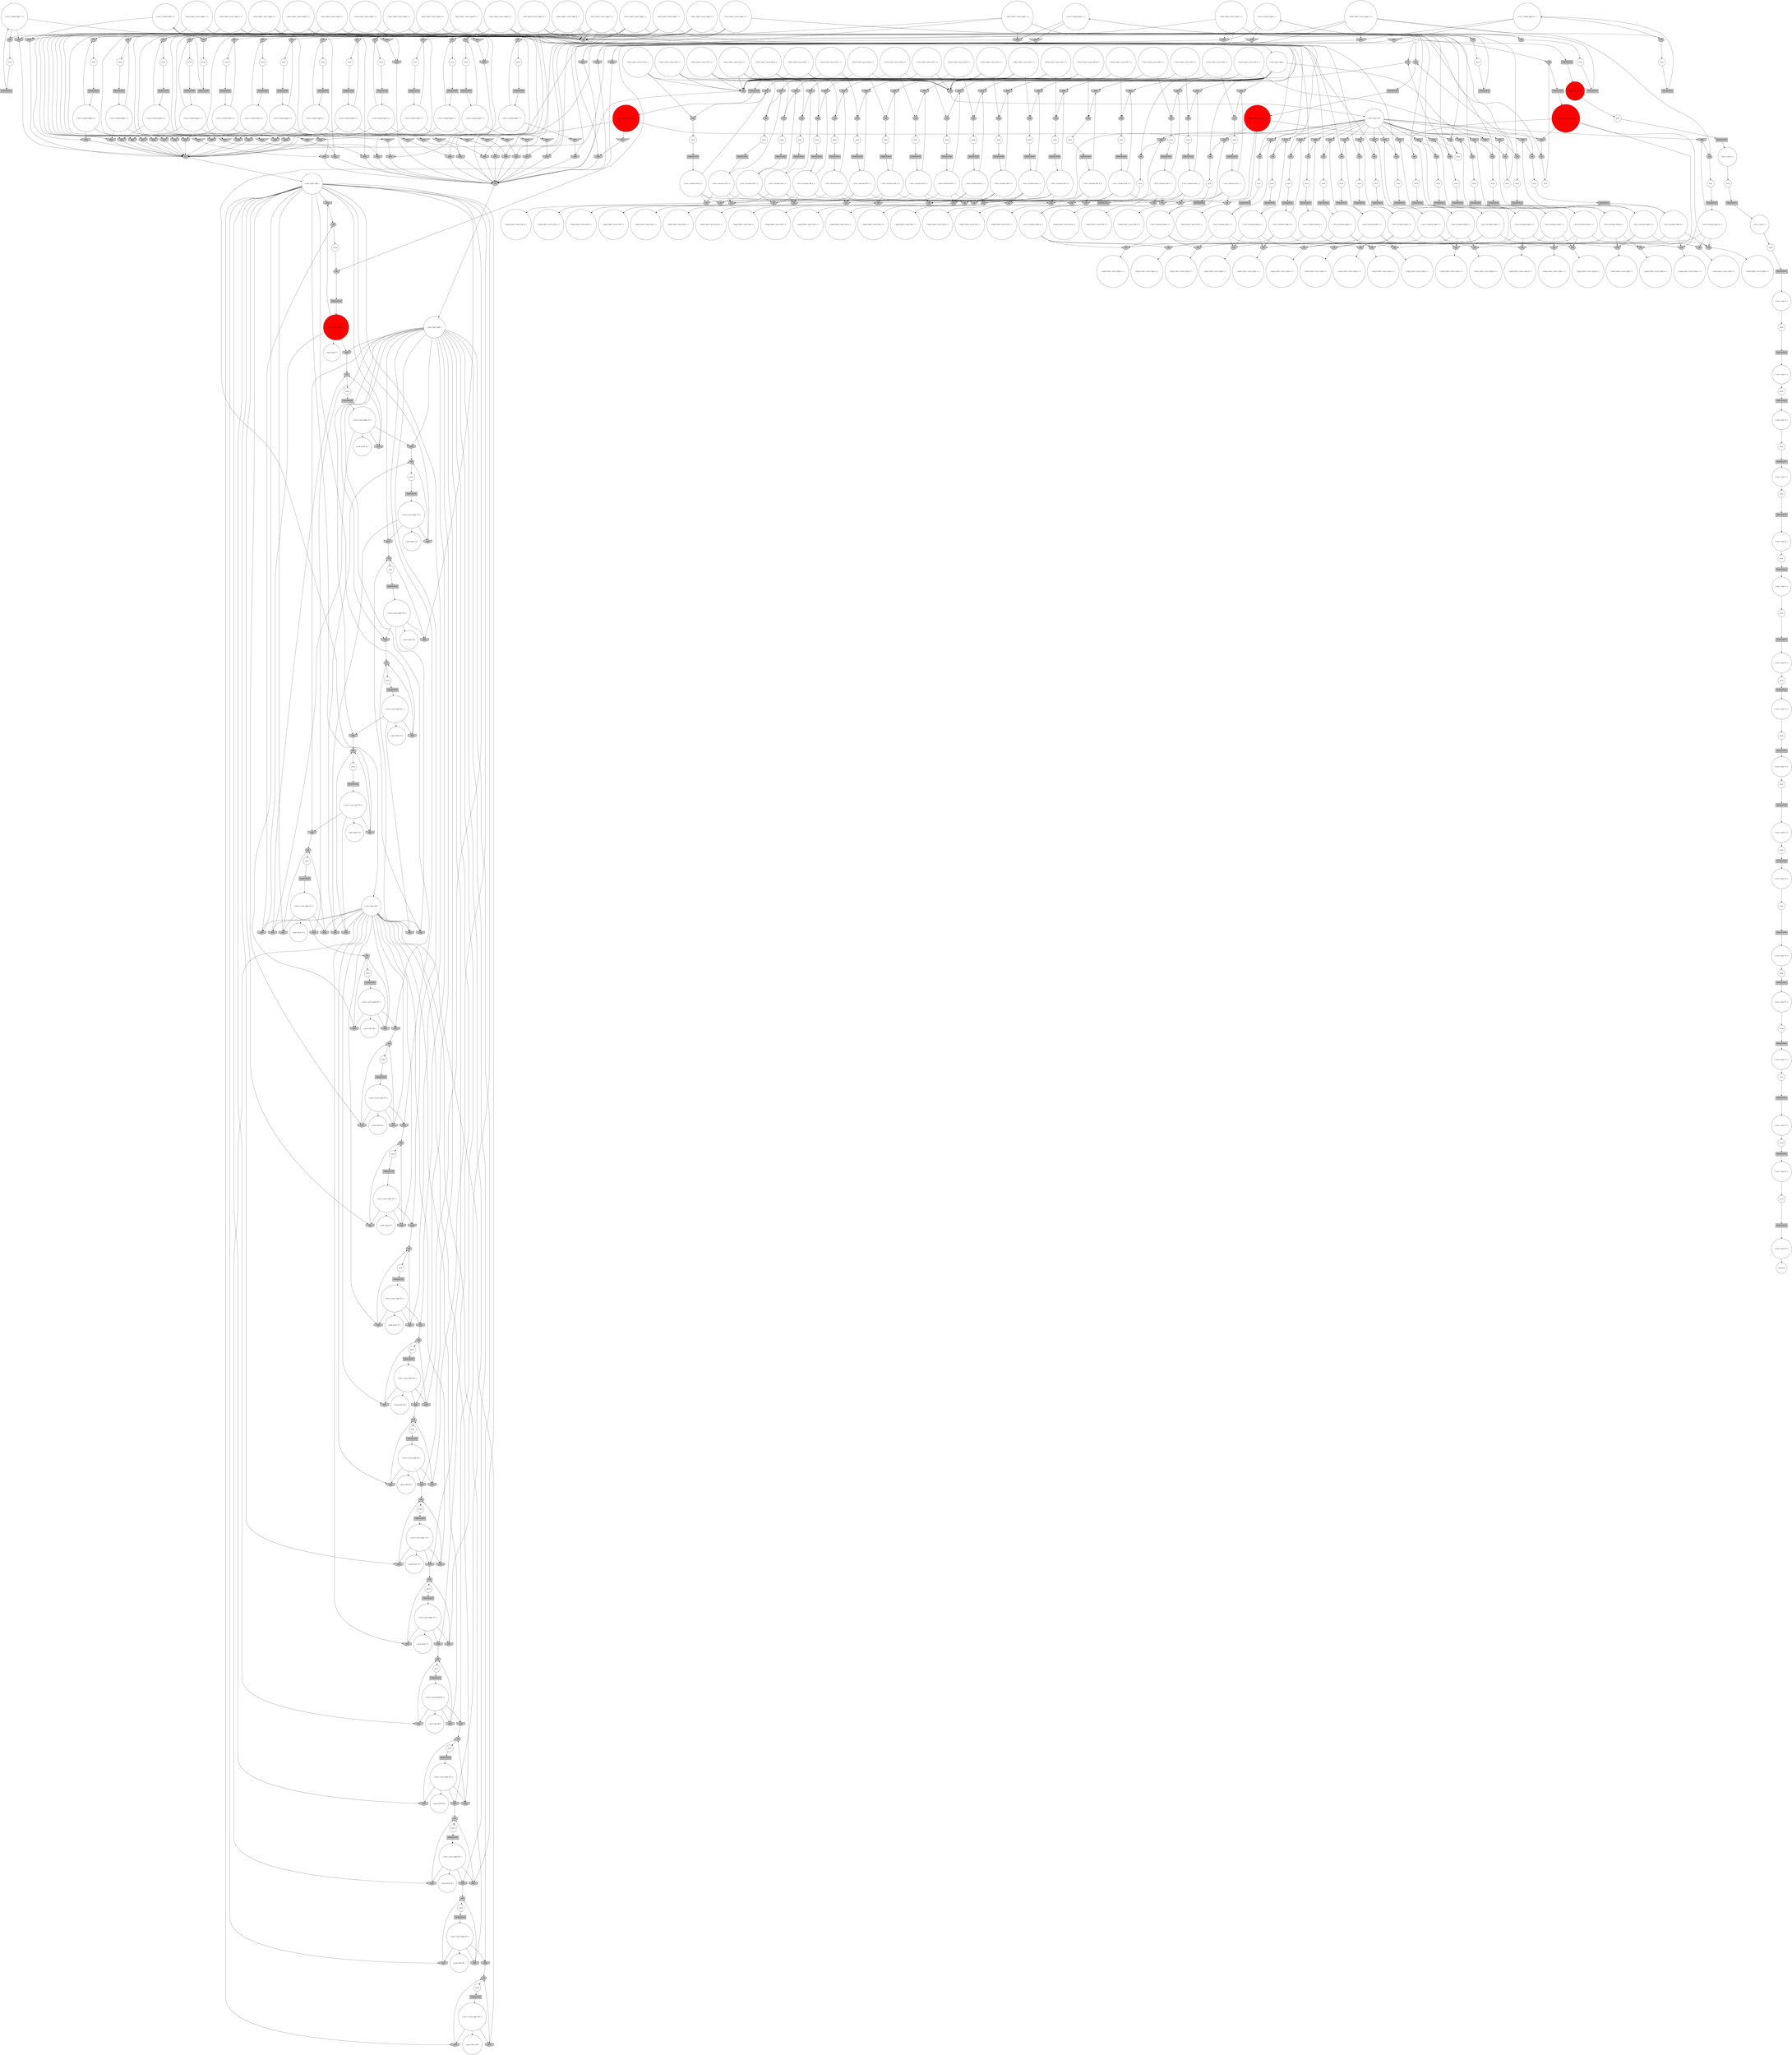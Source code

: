 digraph propNet
{
	"@5279effd"[shape=circle, style= filled, fillcolor=white, label="( true ( visited right t ) )"]; "@5279effd"->"@437af558"; "@5279effd"->"@3d57438b"; "@5279effd"->"@2b4c2c1a"; 
	"@517f3c5e"[shape=circle, style= filled, fillcolor=white, label="anon"]; "@517f3c5e"->"@59c2df74"; 
	"@5ce1b4d5"[shape=circle, style= filled, fillcolor=white, label="( does robot ( move right e ) )"]; "@5ce1b4d5"->"@1cd459c4"; "@5ce1b4d5"->"@39be5e01"; "@5ce1b4d5"->"@260e8c6f"; "@5ce1b4d5"->"@3cb8bff2"; "@5ce1b4d5"->"@7e762d0"; 
	"@776ebe1"[shape=circle, style= filled, fillcolor=white, label="( true ( step 6 ) )"]; "@776ebe1"->"@32f514f3"; 
	"@35f51410"[shape=circle, style= filled, fillcolor=white, label="( legal robot ( move right b ) )"]; 
	"@2708ee1b"[shape=circle, style= filled, fillcolor=white, label="( legal robot ( move right j ) )"]; 
	"@b86cb11"[shape=box, style= filled, fillcolor=grey, label="TRANSITION"]; "@b86cb11"->"@5d3468fd"; 
	"@52ce3613"[shape=invhouse, style= filled, fillcolor=grey, label="AND"]; "@52ce3613"->"@5e5a6f01"; 
	"@6ea80fb1"[shape=circle, style= filled, fillcolor=white, label="( true ( location left e ) )"]; "@6ea80fb1"->"@5416493f"; "@6ea80fb1"->"@6cf8421c"; "@6ea80fb1"->"@8bdab3d"; "@6ea80fb1"->"@6a8c67f9"; 
	"@79d99e6b"[shape=invhouse, style= filled, fillcolor=grey, label="AND"]; "@79d99e6b"->"@362fb2ea"; 
	"@2c1b7ba8"[shape=circle, style= filled, fillcolor=white, label="( goal robot 75 )"]; 
	"@78e398a7"[shape=invhouse, style= filled, fillcolor=grey, label="AND"]; "@78e398a7"->"@342fbb28"; 
	"@6788fb82"[shape=ellipse, style= filled, fillcolor=grey, label="OR"]; "@6788fb82"->"@523848e8"; 
	"@1e1d1e05"[shape=invhouse, style= filled, fillcolor=grey, label="AND"]; "@1e1d1e05"->"@5e5a6f01"; 
	"@8bdab3d"[shape=ellipse, style= filled, fillcolor=grey, label="OR"]; "@8bdab3d"->"@5c353646"; 
	"@5b8e4d9a"[shape=circle, style= filled, fillcolor=white, label="( true ( location right l ) )"]; "@5b8e4d9a"->"@27cd7b6d"; "@5b8e4d9a"->"@67244c17"; "@5b8e4d9a"->"@57a01ca7"; "@5b8e4d9a"->"@2daa5cdb"; 
	"@6412dfff"[shape=ellipse, style= filled, fillcolor=grey, label="OR"]; "@6412dfff"->"@133011ad"; 
	"@23cb9ffd"[shape=invhouse, style= filled, fillcolor=grey, label="AND"]; "@23cb9ffd"->"@2d483fef"; 
	"@6ddbea21"[shape=box, style= filled, fillcolor=grey, label="TRANSITION"]; "@6ddbea21"->"@70bb8a"; 
	"@226f1597"[shape=ellipse, style= filled, fillcolor=grey, label="OR"]; "@226f1597"->"@2af27e2a"; 
	"@ad9be15"[shape=box, style= filled, fillcolor=grey, label="TRANSITION"]; "@ad9be15"->"@39b39c39"; 
	"@7cd876c2"[shape=box, style= filled, fillcolor=grey, label="TRANSITION"]; "@7cd876c2"->"@3f32b643"; 
	"@30f4def0"[shape=circle, style= filled, fillcolor=white, label="( does robot ( move right j ) )"]; "@30f4def0"->"@1cd459c4"; "@30f4def0"->"@782a286a"; "@30f4def0"->"@2ff94f45"; "@30f4def0"->"@5a839e27"; "@30f4def0"->"@16c39a55"; 
	"@36452f63"[shape=circle, style= filled, fillcolor=white, label="anon"]; "@36452f63"->"@27f07e81"; 
	"@5c10826c"[shape=invhouse, style= filled, fillcolor=grey, label="AND"]; "@5c10826c"->"@20c9cd89"; 
	"@45426fb2"[shape=ellipse, style= filled, fillcolor=grey, label="OR"]; "@45426fb2"->"@cb332a4"; 
	"@19b055b4"[shape=box, style= filled, fillcolor=grey, label="TRANSITION"]; "@19b055b4"->"@54d41c2b"; 
	"@7a7005f1"[shape=circle, style= filled, fillcolor=white, label="( legal robot ( move left o ) )"]; 
	"@336e48b3"[shape=ellipse, style= filled, fillcolor=grey, label="OR"]; "@336e48b3"->"@d66fa26"; 
	"@5c3e95fd"[shape=box, style= filled, fillcolor=grey, label="TRANSITION"]; "@5c3e95fd"->"@12979ef0"; 
	"@20a19e0e"[shape=circle, style= filled, fillcolor=white, label="( true ( step 2 ) )"]; "@20a19e0e"->"@41c06ed8"; 
	"@38d87eb2"[shape=ellipse, style= filled, fillcolor=grey, label="OR"]; "@38d87eb2"->"@d65f546"; 
	"@7812777"[shape=invhouse, style= filled, fillcolor=grey, label="AND"]; "@7812777"->"@5ea9ded5"; 
	"@5636f88c"[shape=circle, style= filled, fillcolor=white, label="anon"]; "@5636f88c"->"@29fefce8"; 
	"@299e30c0"[shape=invhouse, style= filled, fillcolor=grey, label="AND"]; "@299e30c0"->"@5116e561"; 
	"@6fc75315"[shape=invhouse, style= filled, fillcolor=grey, label="AND"]; "@6fc75315"->"@5e5a6f01"; 
	"@29a859dc"[shape=circle, style= filled, fillcolor=white, label="( next_tmp3 right )"]; "@29a859dc"->"@78a8a37d"; "@29a859dc"->"@1e0b9770"; "@29a859dc"->"@57385d16"; "@29a859dc"->"@e660cbd"; "@29a859dc"->"@34b92c76"; "@29a859dc"->"@16e20f40"; "@29a859dc"->"@e4bdddc"; "@29a859dc"->"@6b9f3f1f"; "@29a859dc"->"@7e176c5e"; "@29a859dc"->"@57afefb7"; "@29a859dc"->"@5123fa9f"; "@29a859dc"->"@15126b00"; "@29a859dc"->"@640334cb"; "@29a859dc"->"@5e61bf94"; "@29a859dc"->"@230b66f1"; "@29a859dc"->"@f1397b9"; "@29a859dc"->"@6f89fe1e"; "@29a859dc"->"@101cd25f"; "@29a859dc"->"@39a42605"; 
	"@55c646a3"[shape=circle, style= filled, fillcolor=white, label="( true ( location left g ) )"]; "@55c646a3"->"@3b4842a2"; "@55c646a3"->"@6cf8421c"; "@55c646a3"->"@704a8a11"; "@55c646a3"->"@396828e9"; 
	"@35e20aca"[shape=circle, style= filled, fillcolor=white, label="( legal robot ( move right g ) )"]; 
	"@d330108"[shape=ellipse, style= filled, fillcolor=grey, label="OR"]; "@d330108"->"@f88bafd"; 
	"@4bc900b6"[shape=invhouse, style= filled, fillcolor=grey, label="AND"]; "@4bc900b6"->"@530f9eb9"; 
	"@7e9870db"[shape=ellipse, style= filled, fillcolor=grey, label="OR"]; "@7e9870db"->"@4a197acb"; 
	"@46dcac12"[shape=circle, style= filled, fillcolor=white, label="anon"]; "@46dcac12"->"@3dcecfaa"; 
	"@2055459f"[shape=circle, style= filled, fillcolor=white, label="( true ( score right 15 ) )"]; "@2055459f"->"@57afefb7"; "@2055459f"->"@7171ff47"; "@2055459f"->"@2c6dc8af"; "@2055459f"->"@525a0e1b"; 
	"@3f32b643"[shape=circle, style= filled, fillcolor=white, label="( true ( location left m ) )"]; "@3f32b643"->"@c3f98c1"; "@3f32b643"->"@47dee417"; "@3f32b643"->"@7bf63a08"; "@3f32b643"->"@666dfddb"; 
	"@38c615f3"[shape=circle, style= filled, fillcolor=white, label="( goal robot 60 )"]; 
	"@35174b0a"[shape=circle, style= filled, fillcolor=white, label="( legal robot ( move left g ) )"]; 
	"@4a030114"[shape=box, style= filled, fillcolor=grey, label="TRANSITION"]; "@4a030114"->"@55c646a3"; 
	"@31689ae1"[shape=ellipse, style= filled, fillcolor=grey, label="OR"]; "@31689ae1"->"@4a90431e"; 
	"@189945c1"[shape=circle, style= filled, fillcolor=white, label="anon"]; "@189945c1"->"@89d19be"; 
	"@8d6f633"[shape=circle, style= filled, fillcolor=white, label="( legal robot ( move left r ) )"]; 
	"@6a8c67f9"[shape=invhouse, style= filled, fillcolor=grey, label="AND"]; "@6a8c67f9"->"@82d195a"; 
	"@6dc16e49"[shape=circle, style= filled, fillcolor=white, label="anon"]; "@6dc16e49"->"@464a8194"; 
	"@73607ba9"[shape=circle, style= filled, fillcolor=white, label="( goal robot 55 )"]; 
	"@36fa3bb0"[shape=invhouse, style= filled, fillcolor=grey, label="AND"]; "@36fa3bb0"->"@4ecccb6e"; 
	"@12979ef0"[shape=circle, style= filled, fillcolor=white, label="( true ( score right 75 ) )"]; "@12979ef0"->"@2c1b7ba8"; "@12979ef0"->"@57385d16"; "@12979ef0"->"@4ce1748a"; "@12979ef0"->"@5dc480c9"; 
	"@5e5a6f01"[shape=ellipse, style= filled, fillcolor=grey, label="OR"]; "@5e5a6f01"->"@32ddb0c"; 
	"@2d7586b4"[shape=circle, style= filled, fillcolor=white, label="anon"]; "@2d7586b4"->"@7cd876c2"; 
	"@20c9cd89"[shape=ellipse, style= filled, fillcolor=grey, label="OR"]; "@20c9cd89"->"@20d4ee30"; 
	"@3c82940f"[shape=ellipse, style= filled, fillcolor=grey, label="OR"]; "@3c82940f"->"@20c683d2"; 
	"@3f06078b"[shape=box, style= filled, fillcolor=grey, label="TRANSITION"]; "@3f06078b"->"@1ed3fe81"; 
	"@35b9f7df"[shape=invhouse, style= filled, fillcolor=grey, label="AND"]; "@35b9f7df"->"@5e5a6f01"; 
	"@10c3dd25"[shape=ellipse, style= filled, fillcolor=grey, label="OR"]; "@10c3dd25"->"@2aebb0bc"; 
	"@4e5ef4c3"[shape=circle, style= filled, fillcolor=white, label="anon"]; "@4e5ef4c3"->"@151c3e97"; 
	"@32323b40"[shape=box, style= filled, fillcolor=grey, label="TRANSITION"]; "@32323b40"->"@bf11288"; 
	"@11e87bd0"[shape=invtriangle, style= filled, fillcolor=grey, label="NOT"]; "@11e87bd0"->"@36189ddf"; 
	"@2420badf"[shape=circle, style= filled, fillcolor=white, label="( goal robot 45 )"]; 
	"@179125c0"[shape=invhouse, style= filled, fillcolor=grey, label="AND"]; "@179125c0"->"@7854691e"; 
	"@16e20f40"[shape=invhouse, style= filled, fillcolor=grey, label="AND"]; "@16e20f40"->"@31689ae1"; 
	"@70256760"[shape=circle, style= filled, fillcolor=white, label="anon"]; "@70256760"->"@343f9b18"; 
	"@138a6240"[shape=circle, style= filled, fillcolor=white, label="( true ( location left i ) )"]; "@138a6240"->"@4a9e6b8a"; "@138a6240"->"@6ce853d1"; "@138a6240"->"@704a8a11"; "@138a6240"->"@587c2723"; 
	"@10db145"[shape=circle, style= filled, fillcolor=white, label="anon"]; "@10db145"->"@3833089c"; 
	"@ea58671"[shape=ellipse, style= filled, fillcolor=grey, label="OR"]; "@ea58671"->"@151d6c3a"; 
	"@1ee45780"[shape=invhouse, style= filled, fillcolor=grey, label="AND"]; "@1ee45780"->"@63b0dba9"; 
	"@267dae49"[shape=circle, style= filled, fillcolor=white, label="anon"]; "@267dae49"->"@2413b53e"; 
	"@492cf02a"[shape=invhouse, style= filled, fillcolor=grey, label="AND"]; "@492cf02a"->"@1f016c4e"; 
	"@1ac0be61"[shape=circle, style= filled, fillcolor=white, label="anon"]; "@1ac0be61"->"@b3bee02"; 
	"@47e7cecf"[shape=circle, style= filled, fillcolor=white, label="( goal robot 20 )"]; 
	"@d738a2"[shape=invhouse, style= filled, fillcolor=grey, label="AND"]; "@d738a2"->"@342fbb28"; 
	"@c3f98c1"[shape=ellipse, style= filled, fillcolor=grey, label="OR"]; "@c3f98c1"->"@2345ad2f"; 
	"@1dcfae07"[shape=circle, style= filled, fillcolor=white, label="( legal robot ( move left m ) )"]; 
	"@380e7730"[shape=circle, style= filled, fillcolor=white, label="( true ( score right 20 ) )"]; "@380e7730"->"@5e4294b2"; "@380e7730"->"@5c7f914c"; "@380e7730"->"@47e7cecf"; "@380e7730"->"@f1397b9"; 
	"@4d49e1ca"[shape=invhouse, style= filled, fillcolor=grey, label="AND"]; "@4d49e1ca"->"@342fbb28"; 
	"@613cbb6e"[shape=circle, style= filled, fillcolor=white, label="( does robot ( move left p ) )"]; "@613cbb6e"->"@3f219e5c"; "@613cbb6e"->"@10515062"; "@613cbb6e"->"@6c257f04"; 
	"@34f04b34"[shape=ellipse, style= filled, fillcolor=grey, label="OR"]; "@34f04b34"->"@bd95e13"; 
	"@30d091c0"[shape=box, style= filled, fillcolor=grey, label="TRANSITION"]; "@30d091c0"->"@5cbd845e"; 
	"@2af7b740"[shape=ellipse, style= filled, fillcolor=grey, label="OR"]; "@2af7b740"->"@6d1fe0c9"; 
	"@7c752aef"[shape=circle, style= filled, fillcolor=white, label="( true ( score right 30 ) )"]; "@7c752aef"->"@1093e963"; "@7c752aef"->"@5bcc3d8e"; "@7c752aef"->"@26cb175d"; "@7c752aef"->"@16e20f40"; 
	"@9206d91"[shape=invtriangle, style= filled, fillcolor=grey, label="NOT"]; "@9206d91"->"@2ff94f45"; 
	"@45449c55"[shape=invhouse, style= filled, fillcolor=grey, label="AND"]; "@45449c55"->"@d7d8325"; 
	"@5e61bf94"[shape=invhouse, style= filled, fillcolor=grey, label="AND"]; "@5e61bf94"->"@7028b39f"; 
	"@59ac4002"[shape=ellipse, style= filled, fillcolor=grey, label="OR"]; "@59ac4002"->"@3b9e714c"; 
	"@46600d50"[shape=circle, style= filled, fillcolor=white, label="( goal robot 5 )"]; 
	"@8294c71"[shape=circle, style= filled, fillcolor=white, label="( true ( step 14 ) )"]; "@8294c71"->"@501a9177"; 
	"@f864707"[shape=invhouse, style= filled, fillcolor=grey, label="AND"]; "@f864707"->"@7028b39f"; 
	"@2569539b"[shape=box, style= filled, fillcolor=grey, label="TRANSITION"]; "@2569539b"->"@39253c7f"; 
	"@313239d8"[shape=circle, style= filled, fillcolor=white, label="anon"]; "@313239d8"->"@407773d4"; 
	"@378f5049"[shape=circle, style= filled, fillcolor=white, label="( legal robot ( move left c ) )"]; 
	"@32bde0d6"[shape=circle, style= filled, fillcolor=white, label="anon"]; "@32bde0d6"->"@b0a9ac0"; 
	"@1e1d8d1"[shape=circle, style= filled, fillcolor=white, label="anon"]; "@1e1d8d1"->"@54a3c199"; 
	"@e09fad3"[shape=ellipse, style= filled, fillcolor=grey, label="OR"]; "@e09fad3"->"@313239d8"; 
	"@3dab3ff9"[shape=ellipse, style= filled, fillcolor=grey, label="OR"]; "@3dab3ff9"->"@35f51410"; 
	"@307b6333"[shape=circle, style= filled, fillcolor=white, label="anon"]; "@307b6333"->"@12e6ca10"; 
	"@457105b0"[shape=invhouse, style= filled, fillcolor=grey, label="AND"]; "@457105b0"->"@342fbb28"; 
	"@46681cc3"[shape=circle, style= filled, fillcolor=red, label="( true ( score right 5 ) )"]; "@46681cc3"->"@46600d50"; "@46681cc3"->"@3255c9e3"; "@46681cc3"->"@492cf02a"; "@46681cc3"->"@6f89fe1e"; 
	"@cb332a4"[shape=circle, style= filled, fillcolor=white, label="anon"]; "@cb332a4"->"@4aa15c60"; 
	"@2c137a23"[shape=circle, style= filled, fillcolor=white, label="anon"]; "@2c137a23"->"@1e7a5697"; 
	"@4ecccb6e"[shape=ellipse, style= filled, fillcolor=grey, label="OR"]; "@4ecccb6e"->"@673fcb2c"; 
	"@3fa6b6c5"[shape=circle, style= filled, fillcolor=white, label="( true ( visited right c ) )"]; "@3fa6b6c5"->"@5a296028"; "@3fa6b6c5"->"@152818d1"; "@3fa6b6c5"->"@1cfbc8b9"; 
	"@49138b3c"[shape=invhouse, style= filled, fillcolor=grey, label="AND"]; "@49138b3c"->"@782a286a"; 
	"@41c06ed8"[shape=circle, style= filled, fillcolor=white, label="anon"]; "@41c06ed8"->"@1b209640"; 
	"@73218274"[shape=circle, style= filled, fillcolor=white, label="anon"]; "@73218274"->"@7ed32b58"; 
	"@6738694b"[shape=circle, style= filled, fillcolor=white, label="( true ( location right m ) )"]; "@6738694b"->"@50965003"; "@6738694b"->"@28aaf6a5"; "@6738694b"->"@59ac4002"; "@6738694b"->"@31d1c428"; 
	"@e660cbd"[shape=invhouse, style= filled, fillcolor=grey, label="AND"]; "@e660cbd"->"@d7d8325"; 
	"@5daf8758"[shape=invhouse, style= filled, fillcolor=grey, label="AND"]; "@5daf8758"->"@42be11bc"; 
	"@407773d4"[shape=box, style= filled, fillcolor=grey, label="TRANSITION"]; "@407773d4"->"@1ba83dc"; 
	"@66febc27"[shape=box, style= filled, fillcolor=grey, label="TRANSITION"]; "@66febc27"->"@23a79657"; 
	"@2db6b6ca"[shape=invhouse, style= filled, fillcolor=grey, label="AND"]; "@2db6b6ca"->"@342fbb28"; 
	"@56ddd32a"[shape=circle, style= filled, fillcolor=white, label="( true ( score right 45 ) )"]; "@56ddd32a"->"@647ede5f"; "@56ddd32a"->"@2420badf"; "@56ddd32a"->"@66f043ea"; "@56ddd32a"->"@e4bdddc"; 
	"@cf2e88f"[shape=invhouse, style= filled, fillcolor=grey, label="AND"]; "@cf2e88f"->"@74adecd4"; 
	"@396828e9"[shape=invhouse, style= filled, fillcolor=grey, label="AND"]; "@396828e9"->"@545b14fd"; 
	"@5ab551af"[shape=circle, style= filled, fillcolor=white, label="( does robot ( move right b ) )"]; "@5ab551af"->"@1cd459c4"; "@5ab551af"->"@e09fad3"; "@5ab551af"->"@35038cc4"; "@5ab551af"->"@5c982f37"; "@5ab551af"->"@52ce3613"; 
	"@11ff1bd3"[shape=ellipse, style= filled, fillcolor=grey, label="OR"]; "@11ff1bd3"->"@37bc2e0"; 
	"@47dee417"[shape=ellipse, style= filled, fillcolor=grey, label="OR"]; "@47dee417"->"@7a50c6dd"; 
	"@7c31c1ef"[shape=box, style= filled, fillcolor=grey, label="TRANSITION"]; "@7c31c1ef"->"@27ac9928"; 
	"@2b2cf90e"[shape=circle, style= filled, fillcolor=white, label="anon"]; "@2b2cf90e"->"@66febc27"; 
	"@1928dc07"[shape=invhouse, style= filled, fillcolor=grey, label="AND"]; "@1928dc07"->"@342fbb28"; 
	"@3a72eb9d"[shape=invhouse, style= filled, fillcolor=grey, label="AND"]; "@3a72eb9d"->"@7e9870db"; 
	"@4e7fcee1"[shape=circle, style= filled, fillcolor=white, label="anon"]; "@4e7fcee1"->"@57db052b"; 
	"@6342effb"[shape=circle, style= filled, fillcolor=white, label="anon"]; "@6342effb"->"@6455b768"; 
	"@4a90431e"[shape=circle, style= filled, fillcolor=white, label="anon"]; "@4a90431e"->"@6ddbea21"; 
	"@544daf24"[shape=circle, style= filled, fillcolor=white, label="( true ( location right c ) )"]; "@544daf24"->"@1f205328"; "@544daf24"->"@66b66b36"; "@544daf24"->"@3dab3ff9"; "@544daf24"->"@59ac4002"; 
	"@3638ffab"[shape=circle, style= filled, fillcolor=white, label="( goal robot 70 )"]; 
	"@7c0eb30c"[shape=circle, style= filled, fillcolor=white, label="anon"]; "@7c0eb30c"->"@9e0cd5d"; 
	"@2dd40ea2"[shape=invhouse, style= filled, fillcolor=grey, label="AND"]; "@2dd40ea2"->"@7316a5eb"; 
	"@82d195a"[shape=ellipse, style= filled, fillcolor=grey, label="OR"]; "@82d195a"->"@48db67e7"; 
	"@1e9a819d"[shape=circle, style= filled, fillcolor=white, label="( true ( step 7 ) )"]; "@1e9a819d"->"@307b6333"; 
	"@1f205328"[shape=ellipse, style= filled, fillcolor=grey, label="OR"]; "@1f205328"->"@333770f"; 
	"@39be5e01"[shape=ellipse, style= filled, fillcolor=grey, label="OR"]; "@39be5e01"->"@10db145"; 
	"@28aaf6a5"[shape=invhouse, style= filled, fillcolor=grey, label="AND"]; "@28aaf6a5"->"@3f997aa6"; 
	"@7078c2bb"[shape=circle, style= filled, fillcolor=white, label="( true ( visited right h ) )"]; "@7078c2bb"->"@838bcad"; "@7078c2bb"->"@155b1afd"; "@7078c2bb"->"@6ba8407b"; 
	"@27b7c8e7"[shape=box, style= filled, fillcolor=grey, label="TRANSITION"]; "@27b7c8e7"->"@7b5965ff"; 
	"@10515062"[shape=ellipse, style= filled, fillcolor=grey, label="OR"]; "@10515062"->"@4a745a4c"; 
	"@238df8e2"[shape=box, style= filled, fillcolor=grey, label="TRANSITION"]; "@238df8e2"->"@6d348a50"; 
	"@322f23a"[shape=circle, style= filled, fillcolor=white, label="( legal robot ( move left d ) )"]; 
	"@362d6cde"[shape=circle, style= filled, fillcolor=white, label="anon"]; "@362d6cde"->"@19b055b4"; 
	"@3ec3a23a"[shape=ellipse, style= filled, fillcolor=grey, label="OR"]; "@3ec3a23a"->"@1dcfae07"; 
	"@71a67848"[shape=circle, style= filled, fillcolor=white, label="anon"]; "@71a67848"->"@41efda6e"; 
	"@7316a5eb"[shape=ellipse, style= filled, fillcolor=grey, label="OR"]; "@7316a5eb"->"@53e72254"; 
	"@57797bd3"[shape=ellipse, style= filled, fillcolor=grey, label="OR"]; "@57797bd3"->"@68b08682"; 
	"@16390d6d"[shape=ellipse, style= filled, fillcolor=grey, label="OR"]; "@16390d6d"->"@7ba07a80"; 
	"@4b9ac7f5"[shape=ellipse, style= filled, fillcolor=grey, label="OR"]; "@4b9ac7f5"->"@1ebdcc9a"; 
	"@4a197acb"[shape=circle, style= filled, fillcolor=white, label="anon"]; "@4a197acb"->"@3f06078b"; 
	"@3833089c"[shape=box, style= filled, fillcolor=grey, label="TRANSITION"]; "@3833089c"->"@1d72e46d"; 
	"@51dd22a2"[shape=invhouse, style= filled, fillcolor=grey, label="AND"]; "@51dd22a2"->"@5e5a6f01"; 
	"@18b44ce0"[shape=circle, style= filled, fillcolor=white, label="( does robot ( move right a ) )"]; "@18b44ce0"->"@1cd459c4"; "@18b44ce0"->"@6b861ad2"; "@18b44ce0"->"@3f7bae7e"; "@18b44ce0"->"@28ca239b"; "@18b44ce0"->"@1928dc07"; 
	"@6b4cbf71"[shape=ellipse, style= filled, fillcolor=grey, label="OR"]; "@6b4cbf71"->"@7baccabf"; 
	"@2f804d20"[shape=circle, style= filled, fillcolor=white, label="anon"]; "@2f804d20"->"@2569539b"; 
	"@7c03fde4"[shape=invhouse, style= filled, fillcolor=grey, label="AND"]; "@7c03fde4"->"@342fbb28"; 
	"@2750e7a"[shape=invhouse, style= filled, fillcolor=grey, label="AND"]; "@2750e7a"->"@cae0d31"; 
	"@fa14b46"[shape=invtriangle, style= filled, fillcolor=grey, label="NOT"]; "@fa14b46"->"@2654e8ae"; 
	"@260e8c6f"[shape=invhouse, style= filled, fillcolor=grey, label="AND"]; "@260e8c6f"->"@5e5a6f01"; 
	"@5cf906d8"[shape=circle, style= filled, fillcolor=white, label="( true ( location left f ) )"]; "@5cf906d8"->"@21e0051e"; "@5cf906d8"->"@5d1ca65d"; "@5cf906d8"->"@64caa8e8"; "@5cf906d8"->"@58bd92cd"; 
	"@78be9eb3"[shape=circle, style= filled, fillcolor=white, label="( does robot ( move right h ) )"]; "@78be9eb3"->"@1cd459c4"; "@78be9eb3"->"@155b1afd"; "@78be9eb3"->"@6ba8407b"; "@78be9eb3"->"@44eb0612"; "@78be9eb3"->"@6d3aa183"; 
	"@377c404e"[shape=box, style= filled, fillcolor=grey, label="TRANSITION"]; "@377c404e"->"@64f62484"; 
	"@3bbd4b56"[shape=box, style= filled, fillcolor=grey, label="TRANSITION"]; "@3bbd4b56"->"@53074a5"; 
	"@42be11bc"[shape=ellipse, style= filled, fillcolor=grey, label="OR"]; "@42be11bc"->"@4c7e6fdf"; 
	"@5116e561"[shape=ellipse, style= filled, fillcolor=grey, label="OR"]; "@5116e561"->"@362d6cde"; 
	"@37c26da0"[shape=circle, style= filled, fillcolor=white, label="( legal robot ( move right e ) )"]; 
	"@14767a6f"[shape=circle, style= filled, fillcolor=white, label="( does robot ( move left f ) )"]; "@14767a6f"->"@3f219e5c"; "@14767a6f"->"@336e48b3"; "@14767a6f"->"@10515062"; 
	"@59660455"[shape=circle, style= filled, fillcolor=white, label="( does robot ( move right i ) )"]; "@59660455"->"@1cd459c4"; "@59660455"->"@512dd097"; "@59660455"->"@5116e561"; "@59660455"->"@7a946ed2"; "@59660455"->"@212edbb3"; 
	"@2abfe6ca"[shape=circle, style= filled, fillcolor=white, label="( does robot ( move left i ) )"]; "@2abfe6ca"->"@38d87eb2"; "@2abfe6ca"->"@3f219e5c"; "@2abfe6ca"->"@10515062"; 
	"@24ef7c2a"[shape=circle, style= filled, fillcolor=white, label="anon"]; "@24ef7c2a"->"@3dbb01dd"; 
	"@7bf63a08"[shape=invhouse, style= filled, fillcolor=grey, label="AND"]; "@7bf63a08"->"@254272a8"; 
	"@7a85b031"[shape=box, style= filled, fillcolor=grey, label="TRANSITION"]; "@7a85b031"->"@7a595279"; 
	"@754348e8"[shape=circle, style= filled, fillcolor=white, label="anon"]; "@754348e8"->"@26d9ab87"; 
	"@54308395"[shape=box, style= filled, fillcolor=grey, label="TRANSITION"]; "@54308395"->"@522f63e7"; 
	"@d66fa26"[shape=circle, style= filled, fillcolor=white, label="anon"]; "@d66fa26"->"@5f11cdd6"; 
	"@655a51c3"[shape=circle, style= filled, fillcolor=white, label="anon"]; "@655a51c3"->"@8c96c01"; 
	"@76e41277"[shape=circle, style= filled, fillcolor=white, label="anon"]; "@76e41277"->"@4214c93d"; 
	"@7028b39f"[shape=ellipse, style= filled, fillcolor=grey, label="OR"]; "@7028b39f"->"@28c540"; 
	"@1fdb6a20"[shape=circle, style= filled, fillcolor=white, label="( does robot ( move left s ) )"]; "@1fdb6a20"->"@3f219e5c"; "@1fdb6a20"->"@10515062"; "@1fdb6a20"->"@20c9cd89"; 
	"@48c1b37f"[shape=ellipse, style= filled, fillcolor=grey, label="OR"]; "@48c1b37f"->"@24ef7c2a"; 
	"@21fd44c0"[shape=invhouse, style= filled, fillcolor=grey, label="AND"]; "@21fd44c0"->"@5e5a6f01"; 
	"@525a0e1b"[shape=circle, style= filled, fillcolor=white, label="( goal robot 15 )"]; 
	"@6ea66709"[shape=invhouse, style= filled, fillcolor=grey, label="AND"]; "@6ea66709"->"@673f27a1"; 
	"@71a0cd91"[shape=invhouse, style= filled, fillcolor=grey, label="AND"]; "@71a0cd91"->"@49a52b21"; 
	"@36e2c698"[shape=invhouse, style= filled, fillcolor=grey, label="AND"]; "@36e2c698"->"@5e5a6f01"; 
	"@704a8a11"[shape=ellipse, style= filled, fillcolor=grey, label="OR"]; "@704a8a11"->"@2dae9baf"; 
	"@151c3e97"[shape=box, style= filled, fillcolor=grey, label="TRANSITION"]; "@151c3e97"->"@776ebe1"; 
	"@5f0fe3f"[shape=circle, style= filled, fillcolor=white, label="( legal robot ( move left e ) )"]; 
	"@28c540"[shape=circle, style= filled, fillcolor=white, label="anon"]; "@28c540"->"@4286bb09"; 
	"@39253c7f"[shape=circle, style= filled, fillcolor=white, label="( true ( visited right f ) )"]; "@39253c7f"->"@3ba6d328"; "@39253c7f"->"@157106f7"; "@39253c7f"->"@61b60992"; 
	"@31d1c428"[shape=ellipse, style= filled, fillcolor=grey, label="OR"]; "@31d1c428"->"@42a537a5"; 
	"@68c9f98d"[shape=circle, style= filled, fillcolor=white, label="( true ( step 16 ) )"]; "@68c9f98d"->"@7071dec8"; 
	"@27ac9928"[shape=circle, style= filled, fillcolor=white, label="( true ( visited right g ) )"]; "@27ac9928"->"@57797bd3"; "@27ac9928"->"@21fd44c0"; "@27ac9928"->"@347b2571"; 
	"@1165aff9"[shape=invhouse, style= filled, fillcolor=grey, label="AND"]; "@1165aff9"->"@117767e2"; 
	"@5b65381c"[shape=invhouse, style= filled, fillcolor=grey, label="AND"]; "@5b65381c"->"@53d4e5d"; 
	"@726fc417"[shape=circle, style= filled, fillcolor=white, label="( true ( step 4 ) )"]; "@726fc417"->"@2d97ee0f"; 
	"@536d8b4e"[shape=circle, style= filled, fillcolor=white, label="( true ( location right s ) )"]; "@536d8b4e"->"@50965003"; "@536d8b4e"->"@27cd7b6d"; "@536d8b4e"->"@6b4cbf71"; "@536d8b4e"->"@12abdf84"; 
	"@71513654"[shape=box, style= filled, fillcolor=grey, label="TRANSITION"]; "@71513654"->"@68bbea7f"; 
	"@8216547"[shape=invhouse, style= filled, fillcolor=grey, label="AND"]; "@8216547"->"@5e5a6f01"; 
	"@2654e8ae"[shape=invhouse, style= filled, fillcolor=grey, label="AND"]; "@2654e8ae"->"@342fbb28"; 
	"@1722b2a6"[shape=box, style= filled, fillcolor=grey, label="TRANSITION"]; "@1722b2a6"->"@56ddd32a"; 
	"@43081490"[shape=box, style= filled, fillcolor=grey, label="TRANSITION"]; "@43081490"->"@7dc0b678"; 
	"@2c6dc8af"[shape=invhouse, style= filled, fillcolor=grey, label="AND"]; "@2c6dc8af"->"@4d22c8ff"; 
	"@42a537a5"[shape=circle, style= filled, fillcolor=white, label="( legal robot ( move right n ) )"]; 
	"@523848e8"[shape=circle, style= filled, fillcolor=white, label="anon"]; "@523848e8"->"@3d0ed661"; 
	"@1c8c3ffe"[shape=box, style= filled, fillcolor=grey, label="TRANSITION"]; "@1c8c3ffe"->"@5c49a1a3"; 
	"@117767e2"[shape=ellipse, style= filled, fillcolor=grey, label="OR"]; "@117767e2"->"@36452f63"; 
	"@519157d"[shape=circle, style= filled, fillcolor=white, label="( legal robot ( move left k ) )"]; 
	"@1093e963"[shape=circle, style= filled, fillcolor=white, label="( goal robot 30 )"]; 
	"@391ab0d4"[shape=circle, style= filled, fillcolor=white, label="( true ( score right 55 ) )"]; "@391ab0d4"->"@316d173d"; "@391ab0d4"->"@7e176c5e"; "@391ab0d4"->"@5f735bd2"; "@391ab0d4"->"@73607ba9"; 
	"@6b340157"[shape=ellipse, style= filled, fillcolor=grey, label="OR"]; "@6b340157"->"@23442dbd"; 
	"@1b4656aa"[shape=circle, style= filled, fillcolor=white, label="( does robot ( move right t ) )"]; "@1b4656aa"->"@3d818704"; "@1b4656aa"->"@3d57438b"; "@1b4656aa"->"@1cd459c4"; "@1b4656aa"->"@63b0dba9"; "@1b4656aa"->"@2b4c2c1a"; 
	"@464a8194"[shape=box, style= filled, fillcolor=grey, label="TRANSITION"]; "@464a8194"->"@4bdc2e72"; 
	"@512dd097"[shape=invhouse, style= filled, fillcolor=grey, label="AND"]; "@512dd097"->"@342fbb28"; 
	"@69ed8d93"[shape=box, style= filled, fillcolor=grey, label="TRANSITION"]; "@69ed8d93"->"@391ab0d4"; 
	"@690f604b"[shape=circle, style= filled, fillcolor=white, label="( goal robot 25 )"]; 
	"@28767975"[shape=box, style= filled, fillcolor=grey, label="TRANSITION"]; "@28767975"->"@46681cc3"; 
	"@20d4ee30"[shape=circle, style= filled, fillcolor=white, label="anon"]; "@20d4ee30"->"@4fa2e041"; 
	"@49f3e8d7"[shape=box, style= filled, fillcolor=grey, label="TRANSITION"]; "@49f3e8d7"->"@251b035c"; 
	"@22a9f8b2"[shape=circle, style= filled, fillcolor=white, label="( true ( visited right d ) )"]; "@22a9f8b2"->"@6fc75315"; "@22a9f8b2"->"@45067fe5"; "@22a9f8b2"->"@32b7a670"; 
	"@52681056"[shape=invhouse, style= filled, fillcolor=grey, label="AND"]; "@52681056"->"@342fbb28"; 
	"@1cfbc8b9"[shape=ellipse, style= filled, fillcolor=grey, label="OR"]; "@1cfbc8b9"->"@5636f88c"; 
	"@7a595279"[shape=circle, style= filled, fillcolor=white, label="( true ( visited right l ) )"]; "@7a595279"->"@7e35c4af"; "@7a595279"->"@ea58671"; "@7a595279"->"@1e1d1e05"; 
	"@3ddb3b45"[shape=box, style= filled, fillcolor=grey, label="TRANSITION"]; "@3ddb3b45"->"@6ea80fb1"; 
	"@7854691e"[shape=ellipse, style= filled, fillcolor=grey, label="OR"]; "@7854691e"->"@6dc16e49"; 
	"@5c28b06a"[shape=ellipse, style= filled, fillcolor=grey, label="OR"]; "@5c28b06a"->"@73562e6a"; 
	"@46978e24"[shape=circle, style= filled, fillcolor=white, label="anon"]; "@46978e24"->"@1b616dfe"; 
	"@2d9272f8"[shape=circle, style= filled, fillcolor=white, label="( goal robot 10 )"]; 
	"@78a8a37d"[shape=invhouse, style= filled, fillcolor=grey, label="AND"]; "@78a8a37d"->"@d33eaa9"; 
	"@4e30f43f"[shape=ellipse, style= filled, fillcolor=grey, label="OR"]; "@4e30f43f"->"@28767975"; 
	"@89d19be"[shape=box, style= filled, fillcolor=grey, label="TRANSITION"]; "@89d19be"->"@44f29455"; 
	"@14706c7f"[shape=invhouse, style= filled, fillcolor=grey, label="AND"]; "@14706c7f"->"@342fbb28"; 
	"@2413b53e"[shape=box, style= filled, fillcolor=grey, label="TRANSITION"]; "@2413b53e"->"@35184005"; 
	"@680054d6"[shape=circle, style= filled, fillcolor=white, label="( true ( location right n ) )"]; "@680054d6"->"@1f205328"; "@680054d6"->"@1e542d38"; "@680054d6"->"@2daa5cdb"; "@680054d6"->"@23cb9ffd"; 
	"@21869105"[shape=box, style= filled, fillcolor=grey, label="TRANSITION"]; "@21869105"->"@109a14ca"; 
	"@5f11cdd6"[shape=box, style= filled, fillcolor=grey, label="TRANSITION"]; "@5f11cdd6"->"@5cf906d8"; 
	"@5ea9ded5"[shape=ellipse, style= filled, fillcolor=grey, label="OR"]; "@5ea9ded5"->"@6264a280"; 
	"@7fd0007e"[shape=box, style= filled, fillcolor=grey, label="TRANSITION"]; "@7fd0007e"->"@50cd2869"; 
	"@5a296028"[shape=invtriangle, style= filled, fillcolor=grey, label="NOT"]; "@5a296028"->"@52681056"; 
	"@5c7f914c"[shape=invhouse, style= filled, fillcolor=grey, label="AND"]; "@5c7f914c"->"@37e367f4"; 
	"@267b0b0b"[shape=circle, style= filled, fillcolor=white, label="anon"]; "@267b0b0b"->"@4ce2fbd3"; 
	"@28d898bd"[shape=box, style= filled, fillcolor=grey, label="TRANSITION"]; "@28d898bd"->"@488f7f6"; 
	"@2d483fef"[shape=ellipse, style= filled, fillcolor=grey, label="OR"]; "@2d483fef"->"@625d7b22"; 
	"@6b3f07fd"[shape=circle, style= filled, fillcolor=white, label="terminal"]; 
	"@770440dd"[shape=circle, style= filled, fillcolor=white, label="anon"]; "@770440dd"->"@71513654"; 
	"@5a8c965c"[shape=circle, style= filled, fillcolor=white, label="( does robot ( move left j ) )"]; "@5a8c965c"->"@3f219e5c"; "@5a8c965c"->"@10515062"; "@5a8c965c"->"@48f860cd"; 
	"@8c230e9"[shape=ellipse, style= filled, fillcolor=grey, label="OR"]; "@8c230e9"->"@519157d"; 
	"@3da34b1f"[shape=box, style= filled, fillcolor=grey, label="TRANSITION"]; "@3da34b1f"->"@3b9649c6"; 
	"@214ed1f8"[shape=box, style= filled, fillcolor=grey, label="TRANSITION"]; "@214ed1f8"->"@1e9ba5aa"; 
	"@46bfd013"[shape=circle, style= filled, fillcolor=white, label="( true ( score right 25 ) )"]; "@46bfd013"->"@690f604b"; "@46bfd013"->"@6c8130fd"; "@46bfd013"->"@2750e7a"; "@46bfd013"->"@39a42605"; 
	"@41efda6e"[shape=box, style= filled, fillcolor=grey, label="TRANSITION"]; "@41efda6e"->"@68c9f98d"; 
	"@99af075"[shape=box, style= filled, fillcolor=grey, label="TRANSITION"]; "@99af075"->"@653f5cde"; 
	"@2547fcd8"[shape=invtriangle, style= filled, fillcolor=grey, label="NOT"]; "@2547fcd8"->"@1928dc07"; 
	"@57385d16"[shape=invhouse, style= filled, fillcolor=grey, label="AND"]; "@57385d16"->"@53d4e5d"; 
	"@2438de02"[shape=circle, style= filled, fillcolor=white, label="anon"]; "@2438de02"->"@7fd0007e"; 
	"@443c6e5b"[shape=invhouse, style= filled, fillcolor=grey, label="AND"]; "@443c6e5b"->"@530f9eb9"; 
	"@4286bb09"[shape=box, style= filled, fillcolor=grey, label="TRANSITION"]; "@4286bb09"->"@708a538f"; 
	"@54a3c199"[shape=box, style= filled, fillcolor=grey, label="TRANSITION"]; "@54a3c199"->"@5b452c7d"; 
	"@fc9037f"[shape=invhouse, style= filled, fillcolor=grey, label="AND"]; "@fc9037f"->"@d33eaa9"; 
	"@4936f63e"[shape=invhouse, style= filled, fillcolor=grey, label="AND"]; "@4936f63e"->"@5e5a6f01"; 
	"@37e367f4"[shape=ellipse, style= filled, fillcolor=grey, label="OR"]; "@37e367f4"->"@32bde0d6"; 
	"@26ba04e9"[shape=circle, style= filled, fillcolor=white, label="anon"]; "@26ba04e9"->"@35a1290d"; 
	"@716a2ac"[shape=box, style= filled, fillcolor=grey, label="TRANSITION"]; "@716a2ac"->"@319f3410"; 
	"@7e762d0"[shape=invhouse, style= filled, fillcolor=grey, label="AND"]; "@7e762d0"->"@342fbb28"; 
	"@2aeb0e51"[shape=circle, style= filled, fillcolor=white, label="( legal robot ( move right s ) )"]; 
	"@ef0b187"[shape=invhouse, style= filled, fillcolor=grey, label="AND"]; "@ef0b187"->"@1467b37d"; 
	"@4fa2e041"[shape=box, style= filled, fillcolor=grey, label="TRANSITION"]; "@4fa2e041"->"@1cdbee5b"; 
	"@78f0943d"[shape=circle, style= filled, fillcolor=white, label="anon"]; "@78f0943d"->"@3e61dd57"; 
	"@4214c93d"[shape=box, style= filled, fillcolor=grey, label="TRANSITION"]; "@4214c93d"->"@46bfd013"; 
	"@191c9998"[shape=box, style= filled, fillcolor=grey, label="TRANSITION"]; "@191c9998"->"@3b7bd7dd"; 
	"@6b9f3f1f"[shape=invhouse, style= filled, fillcolor=grey, label="AND"]; "@6b9f3f1f"->"@4d22c8ff"; 
	"@eb293e0"[shape=circle, style= filled, fillcolor=white, label="( does robot ( move right q ) )"]; "@eb293e0"->"@36e2c698"; "@eb293e0"->"@3eac5eaa"; "@eb293e0"->"@1cd459c4"; "@eb293e0"->"@21b23fa7"; "@eb293e0"->"@4d49e1ca"; 
	"@386b3c88"[shape=circle, style= filled, fillcolor=white, label="( true ( location right h ) )"]; "@386b3c88"->"@2df8fdda"; "@386b3c88"->"@41fdd158"; "@386b3c88"->"@957aef2"; "@386b3c88"->"@4b9ac7f5"; 
	"@783b0edf"[shape=circle, style= filled, fillcolor=red, label="( true ( location right a ) )"]; "@783b0edf"->"@3dab3ff9"; "@783b0edf"->"@336cfac0"; "@783b0edf"->"@6b7ec1a0"; "@783b0edf"->"@242e7c7f"; 
	"@708a538f"[shape=circle, style= filled, fillcolor=white, label="( true ( score right 70 ) )"]; "@708a538f"->"@34b92c76"; "@708a538f"->"@f864707"; "@708a538f"->"@3638ffab"; "@708a538f"->"@a1ed4d1"; 
	"@614b3189"[shape=circle, style= filled, fillcolor=white, label="( true ( visited right r ) )"]; "@614b3189"->"@fa14b46"; "@614b3189"->"@35b9f7df"; "@614b3189"->"@7efe896d"; 
	"@6d3aa183"[shape=ellipse, style= filled, fillcolor=grey, label="OR"]; "@6d3aa183"->"@2441d77b"; 
	"@39a42605"[shape=invhouse, style= filled, fillcolor=grey, label="AND"]; "@39a42605"->"@7de524b8"; 
	"@592c7196"[shape=ellipse, style= filled, fillcolor=grey, label="OR"]; "@592c7196"->"@54308395"; 
	"@2864c716"[shape=circle, style= filled, fillcolor=white, label="( legal robot ( move right o ) )"]; 
	"@4c7e6fdf"[shape=circle, style= filled, fillcolor=white, label="anon"]; "@4c7e6fdf"->"@3bbd4b56"; 
	"@7e176c5e"[shape=invhouse, style= filled, fillcolor=grey, label="AND"]; "@7e176c5e"->"@530f9eb9"; 
	"@6204a8eb"[shape=circle, style= filled, fillcolor=white, label="( does robot ( move right n ) )"]; "@6204a8eb"->"@5df9c46d"; "@6204a8eb"->"@2d483fef"; "@6204a8eb"->"@1cd459c4"; "@6204a8eb"->"@78e398a7"; "@6204a8eb"->"@450fbc8"; 
	"@7e820d7"[shape=circle, style= filled, fillcolor=white, label="( does robot ( move right c ) )"]; "@7e820d7"->"@7edeaabc"; "@7e820d7"->"@1cd459c4"; "@7e820d7"->"@152818d1"; "@7e820d7"->"@52681056"; "@7e820d7"->"@1cfbc8b9"; 
	"@26b3719c"[shape=box, style= filled, fillcolor=grey, label="TRANSITION"]; "@26b3719c"->"@783b0edf"; 
	"@222e8b4"[shape=invhouse, style= filled, fillcolor=grey, label="AND"]; "@222e8b4"->"@d7d8325"; 
	"@7f501b1"[shape=ellipse, style= filled, fillcolor=grey, label="OR"]; "@7f501b1"->"@66420f8b"; 
	"@6ec3073"[shape=invhouse, style= filled, fillcolor=grey, label="AND"]; "@6ec3073"->"@6412dfff"; 
	"@666dfddb"[shape=ellipse, style= filled, fillcolor=grey, label="OR"]; "@666dfddb"->"@3f356966"; 
	"@27cd7b6d"[shape=ellipse, style= filled, fillcolor=grey, label="OR"]; "@27cd7b6d"->"@23624585"; 
	"@3eac5eaa"[shape=ellipse, style= filled, fillcolor=grey, label="OR"]; "@3eac5eaa"->"@267b0b0b"; 
	"@4b730404"[shape=circle, style= filled, fillcolor=white, label="anon"]; "@4b730404"->"@49f3e8d7"; 
	"@784bddfd"[shape=circle, style= filled, fillcolor=white, label="( goal robot 85 )"]; 
	"@230b66f1"[shape=invhouse, style= filled, fillcolor=grey, label="AND"]; "@230b66f1"->"@35549603"; 
	"@109a14ca"[shape=circle, style= filled, fillcolor=white, label="( true ( step 5 ) )"]; "@109a14ca"->"@4e5ef4c3"; 
	"@35549603"[shape=ellipse, style= filled, fillcolor=grey, label="OR"]; "@35549603"->"@4444ba4f"; 
	"@35a1290d"[shape=box, style= filled, fillcolor=grey, label="TRANSITION"]; "@35a1290d"->"@2055459f"; 
	"@3be6534d"[shape=invhouse, style= filled, fillcolor=grey, label="AND"]; "@3be6534d"->"@31689ae1"; 
	"@11b61714"[shape=circle, style= filled, fillcolor=white, label="anon"]; "@11b61714"->"@4afb4f38"; 
	"@64f62484"[shape=circle, style= filled, fillcolor=white, label="( true ( visited right o ) )"]; "@64f62484"->"@8216547"; "@64f62484"->"@5bd789e4"; "@64f62484"->"@34f04b34"; 
	"@501a9177"[shape=circle, style= filled, fillcolor=white, label="anon"]; "@501a9177"->"@620b8972"; 
	"@3f3eb56c"[shape=circle, style= filled, fillcolor=white, label="( true ( location right t ) )"]; "@3f3eb56c"->"@8b51e96"; "@3f3eb56c"->"@10c3dd25"; "@3f3eb56c"->"@2daa5cdb"; "@3f3eb56c"->"@1ee45780"; 
	"@3dcecfaa"[shape=box, style= filled, fillcolor=grey, label="TRANSITION"]; "@3dcecfaa"->"@61616da4"; 
	"@d65f546"[shape=circle, style= filled, fillcolor=white, label="anon"]; "@d65f546"->"@2b98ffd6"; 
	"@690c3a75"[shape=circle, style= filled, fillcolor=white, label="( true ( step 8 ) )"]; "@690c3a75"->"@2ede2c9f"; 
	"@60c209ae"[shape=circle, style= filled, fillcolor=white, label="anon"]; "@60c209ae"->"@45813f99"; 
	"@7a946ed2"[shape=ellipse, style= filled, fillcolor=grey, label="OR"]; "@7a946ed2"->"@26f7dbdd"; 
	"@4302667"[shape=circle, style= filled, fillcolor=white, label="anon"]; "@4302667"->"@b86cb11"; 
	"@d7d8325"[shape=ellipse, style= filled, fillcolor=grey, label="OR"]; "@d7d8325"->"@2b2cf90e"; 
	"@66420f8b"[shape=circle, style= filled, fillcolor=white, label="anon"]; "@66420f8b"->"@69ed8d93"; 
	"@74d55c96"[shape=ellipse, style= filled, fillcolor=grey, label="OR"]; "@74d55c96"->"@26b3719c"; 
	"@54d41c2b"[shape=circle, style= filled, fillcolor=white, label="( true ( location right i ) )"]; "@54d41c2b"->"@6b4cbf71"; "@54d41c2b"->"@6b7ec1a0"; "@54d41c2b"->"@299e30c0"; "@54d41c2b"->"@297e5cf5"; 
	"@60467e9b"[shape=ellipse, style= filled, fillcolor=grey, label="OR"]; "@60467e9b"->"@3422237e"; 
	"@394db297"[shape=circle, style= filled, fillcolor=white, label="anon"]; "@394db297"->"@24d95700"; 
	"@5416493f"[shape=ellipse, style= filled, fillcolor=grey, label="OR"]; "@5416493f"->"@322f23a"; 
	"@45f3d761"[shape=box, style= filled, fillcolor=grey, label="TRANSITION"]; "@45f3d761"->"@69492aff"; 
	"@19b4e418"[shape=circle, style= filled, fillcolor=white, label="( does robot ( move left m ) )"]; "@19b4e418"->"@3f219e5c"; "@19b4e418"->"@10515062"; "@19b4e418"->"@254272a8"; 
	"@4d22c8ff"[shape=ellipse, style= filled, fillcolor=grey, label="OR"]; "@4d22c8ff"->"@26ba04e9"; 
	"@617e38e9"[shape=circle, style= filled, fillcolor=white, label="( does robot ( move right l ) )"]; "@617e38e9"->"@1cd459c4"; "@617e38e9"->"@3ce8b3f7"; "@617e38e9"->"@ea58671"; "@617e38e9"->"@1e1d1e05"; "@617e38e9"->"@7c03fde4"; 
	"@44e6097c"[shape=invhouse, style= filled, fillcolor=grey, label="AND"]; "@44e6097c"->"@4ecccb6e"; 
	"@133011ad"[shape=circle, style= filled, fillcolor=white, label="anon"]; "@133011ad"->"@477e1c51"; 
	"@210b6c51"[shape=circle, style= filled, fillcolor=white, label="( goal robot 65 )"]; 
	"@17c384c8"[shape=circle, style= filled, fillcolor=white, label="anon"]; "@17c384c8"->"@2c3ba12f"; 
	"@35038cc4"[shape=ellipse, style= filled, fillcolor=grey, label="OR"]; "@35038cc4"->"@7c0eb30c"; 
	"@625d7b22"[shape=circle, style= filled, fillcolor=white, label="anon"]; "@625d7b22"->"@bc14528"; 
	"@50cd2869"[shape=circle, style= filled, fillcolor=white, label="( true ( location left d ) )"]; "@50cd2869"->"@47dee417"; "@50cd2869"->"@33597ad5"; "@50cd2869"->"@ef0b187"; "@50cd2869"->"@58bd92cd"; 
	"@68bbea7f"[shape=circle, style= filled, fillcolor=white, label="( true ( visited right j ) )"]; "@68bbea7f"->"@5a839e27"; "@68bbea7f"->"@9206d91"; "@68bbea7f"->"@16c39a55"; 
	"@50eb816"[shape=circle, style= filled, fillcolor=white, label="( legal robot ( move left q ) )"]; 
	"@653f5cde"[shape=circle, style= filled, fillcolor=white, label="( true ( location left c ) )"]; "@653f5cde"->"@5416493f"; "@653f5cde"->"@60ea2e4d"; "@653f5cde"->"@16390d6d"; "@653f5cde"->"@666dfddb"; 
	"@69a7f4b2"[shape=circle, style= filled, fillcolor=white, label="( true ( location left p ) )"]; "@69a7f4b2"->"@3b4842a2"; "@69a7f4b2"->"@21e0051e"; "@69a7f4b2"->"@c3f98c1"; "@69a7f4b2"->"@3b7b65f8"; 
	"@a3e3bfc"[shape=invhouse, style= filled, fillcolor=grey, label="AND"]; "@a3e3bfc"->"@3cb8bff2"; 
	"@69492aff"[shape=circle, style= filled, fillcolor=white, label="( true ( step 17 ) )"]; "@69492aff"->"@1fb4a84"; 
	"@27bf194f"[shape=circle, style= filled, fillcolor=white, label="anon"]; "@27bf194f"->"@4a030114"; 
	"@4444ba4f"[shape=circle, style= filled, fillcolor=white, label="anon"]; "@4444ba4f"->"@1722b2a6"; 
	"@57afefb7"[shape=invhouse, style= filled, fillcolor=grey, label="AND"]; "@57afefb7"->"@37e367f4"; 
	"@450fbc8"[shape=ellipse, style= filled, fillcolor=grey, label="OR"]; "@450fbc8"->"@60c209ae"; 
	"@7ed32b58"[shape=box, style= filled, fillcolor=grey, label="TRANSITION"]; "@7ed32b58"->"@7078c2bb"; 
	"@101cd25f"[shape=invhouse, style= filled, fillcolor=grey, label="AND"]; "@101cd25f"->"@42be11bc"; 
	"@838bcad"[shape=invtriangle, style= filled, fillcolor=grey, label="NOT"]; "@838bcad"->"@44eb0612"; 
	"@b0a9ac0"[shape=box, style= filled, fillcolor=grey, label="TRANSITION"]; "@b0a9ac0"->"@380e7730"; 
	"@59c2df74"[shape=box, style= filled, fillcolor=grey, label="TRANSITION"]; "@59c2df74"->"@5b8e4d9a"; 
	"@2b98ffd6"[shape=box, style= filled, fillcolor=grey, label="TRANSITION"]; "@2b98ffd6"->"@138a6240"; 
	"@33597ad5"[shape=ellipse, style= filled, fillcolor=grey, label="OR"]; "@33597ad5"->"@378f5049"; 
	"@1c305c3d"[shape=circle, style= filled, fillcolor=white, label="( legal robot ( move left i ) )"]; 
	"@950aa31"[shape=circle, style= filled, fillcolor=white, label="( true ( location right q ) )"]; "@950aa31"->"@2df8fdda"; "@950aa31"->"@6b4cbf71"; "@950aa31"->"@10c3dd25"; "@950aa31"->"@4af0d27b"; 
	"@11431d90"[shape=invtriangle, style= filled, fillcolor=grey, label="NOT"]; "@11431d90"->"@4d49e1ca"; 
	"@3b9e714c"[shape=circle, style= filled, fillcolor=white, label="( legal robot ( move right l ) )"]; 
	"@5b3bd09d"[shape=circle, style= filled, fillcolor=white, label="( true ( score right 10 ) )"]; "@5b3bd09d"->"@6b9f3f1f"; "@5b3bd09d"->"@2d9272f8"; "@5b3bd09d"->"@6af3a7d5"; "@5b3bd09d"->"@46d8694"; 
	"@5589406a"[shape=invhouse, style= filled, fillcolor=grey, label="AND"]; "@5589406a"->"@342fbb28"; 
	"@319f3410"[shape=circle, style= filled, fillcolor=white, label="( true ( step 11 ) )"]; "@319f3410"->"@64ae8431"; 
	"@3c5f1e4a"[shape=circle, style= filled, fillcolor=white, label="( legal robot ( move right t ) )"]; 
	"@1cdbee5b"[shape=circle, style= filled, fillcolor=white, label="( true ( location left s ) )"]; "@1cdbee5b"->"@5c10826c"; "@1cdbee5b"->"@c3f98c1"; "@1cdbee5b"->"@6ce853d1"; "@1cdbee5b"->"@8c230e9"; 
	"@e8a8eb3"[shape=circle, style= filled, fillcolor=white, label="( does robot ( move left a ) )"]; "@e8a8eb3"->"@3f219e5c"; "@e8a8eb3"->"@10515062"; "@e8a8eb3"->"@3c82940f"; 
	"@336cfac0"[shape=ellipse, style= filled, fillcolor=grey, label="OR"]; "@336cfac0"->"@37c26da0"; 
	"@672d5c20"[shape=circle, style= filled, fillcolor=white, label="( does robot ( move right d ) )"]; "@672d5c20"->"@1cd459c4"; "@672d5c20"->"@2db6b6ca"; "@672d5c20"->"@6fc75315"; "@672d5c20"->"@6b340157"; "@672d5c20"->"@32b7a670"; 
	"@7171ff47"[shape=invhouse, style= filled, fillcolor=grey, label="AND"]; "@7171ff47"->"@4d22c8ff"; 
	"@e4bdddc"[shape=invhouse, style= filled, fillcolor=grey, label="AND"]; "@e4bdddc"->"@5c28b06a"; 
	"@659a1780"[shape=circle, style= filled, fillcolor=white, label="anon"]; "@659a1780"->"@373d7b4a"; 
	"@50fcf2c1"[shape=circle, style= filled, fillcolor=white, label="anon"]; "@50fcf2c1"->"@592c7196"; 
	"@20c683d2"[shape=circle, style= filled, fillcolor=white, label="anon"]; "@20c683d2"->"@63b1b7c6"; 
	"@587c2723"[shape=ellipse, style= filled, fillcolor=grey, label="OR"]; "@587c2723"->"@3eed9837"; 
	"@7b3aaba1"[shape=circle, style= filled, fillcolor=white, label="( does robot ( move right f ) )"]; "@7b3aaba1"->"@1cd459c4"; "@7b3aaba1"->"@45426fb2"; "@7b3aaba1"->"@457105b0"; "@7b3aaba1"->"@157106f7"; "@7b3aaba1"->"@61b60992"; 
	"@66f043ea"[shape=invhouse, style= filled, fillcolor=grey, label="AND"]; "@66f043ea"->"@35549603"; 
	"@6fff1859"[shape=circle, style= filled, fillcolor=white, label="( true ( step 9 ) )"]; "@6fff1859"->"@570dc89e"; 
	"@28fb927e"[shape=circle, style= filled, fillcolor=white, label="( does robot ( move right o ) )"]; "@28fb927e"->"@8216547"; "@28fb927e"->"@362fb2ea"; "@28fb927e"->"@1cd459c4"; "@28fb927e"->"@239e06d7"; "@28fb927e"->"@34f04b34"; 
	"@bb64549"[shape=circle, style= filled, fillcolor=white, label="( legal robot ( move right m ) )"]; 
	"@61616da4"[shape=circle, style= filled, fillcolor=white, label="( true ( location left k ) )"]; "@61616da4"->"@13a71b1f"; "@61616da4"->"@2af7b740"; "@61616da4"->"@587c2723"; "@61616da4"->"@666dfddb"; 
	"@166d84c9"[shape=circle, style= filled, fillcolor=white, label="anon"]; "@166d84c9"->"@4e30f43f"; 
	"@1ebdcc9a"[shape=circle, style= filled, fillcolor=white, label="( legal robot ( move right a ) )"]; 
	"@b326f69"[shape=ellipse, style= filled, fillcolor=grey, label="OR"]; "@b326f69"->"@1c305c3d"; 
	"@297e5cf5"[shape=ellipse, style= filled, fillcolor=grey, label="OR"]; "@297e5cf5"->"@2708ee1b"; 
	"@6c30771c"[shape=box, style= filled, fillcolor=grey, label="TRANSITION"]; "@6c30771c"->"@386b3c88"; 
	"@530f9eb9"[shape=ellipse, style= filled, fillcolor=grey, label="OR"]; "@530f9eb9"->"@267dae49"; 
	"@2c3ba12f"[shape=box, style= filled, fillcolor=grey, label="TRANSITION"]; "@2c3ba12f"->"@15ab7024"; 
	"@2d97ee0f"[shape=circle, style= filled, fillcolor=white, label="anon"]; "@2d97ee0f"->"@21869105"; 
	"@61c047e7"[shape=circle, style= filled, fillcolor=white, label="( true ( location right b ) )"]; "@61c047e7"->"@313b8479"; "@61c047e7"->"@57a01ca7"; "@61c047e7"->"@4b9ac7f5"; "@61c047e7"->"@297e5cf5"; 
	"@4c135ae"[shape=circle, style= filled, fillcolor=white, label="( true ( location left h ) )"]; "@4c135ae"->"@7af55600"; "@4c135ae"->"@b326f69"; "@4c135ae"->"@8bdab3d"; "@4c135ae"->"@64caa8e8"; 
	"@d33eaa9"[shape=ellipse, style= filled, fillcolor=grey, label="OR"]; "@d33eaa9"->"@4b730404"; 
	"@21e0051e"[shape=ellipse, style= filled, fillcolor=grey, label="OR"]; "@21e0051e"->"@7a7005f1"; 
	"@640d7fd2"[shape=circle, style= filled, fillcolor=white, label="( goal robot 40 )"]; 
	"@66d9e68"[shape=circle, style= filled, fillcolor=white, label="( does robot ( move left q ) )"]; "@66d9e68"->"@6b7ee3d4"; "@66d9e68"->"@3f219e5c"; "@66d9e68"->"@10515062"; 
	"@147e33b4"[shape=invhouse, style= filled, fillcolor=grey, label="AND"]; "@147e33b4"->"@74adecd4"; 
	"@5e3fee22"[shape=circle, style= filled, fillcolor=white, label="( does robot ( move left b ) )"]; "@5e3fee22"->"@3f219e5c"; "@5e3fee22"->"@10515062"; "@5e3fee22"->"@27a60925"; 
	"@30ec97fc"[shape=circle, style= filled, fillcolor=white, label="( does robot ( move left n ) )"]; "@30ec97fc"->"@3f219e5c"; "@30ec97fc"->"@673f27a1"; "@30ec97fc"->"@10515062"; 
	"@675cfa96"[shape=box, style= filled, fillcolor=grey, label="TRANSITION"]; "@675cfa96"->"@70b02e04"; 
	"@32ddb0c"[shape=circle, style= filled, fillcolor=white, label="( next_tmp5 right )"]; "@32ddb0c"->"@44e6097c"; "@32ddb0c"->"@4bc900b6"; "@32ddb0c"->"@5c7f914c"; "@32ddb0c"->"@2c6dc8af"; "@32ddb0c"->"@d86b71c"; "@32ddb0c"->"@26cb175d"; "@32ddb0c"->"@147e33b4"; "@32ddb0c"->"@5daf8758"; "@32ddb0c"->"@2750e7a"; "@32ddb0c"->"@316d173d"; "@32ddb0c"->"@5b65381c"; "@32ddb0c"->"@45449c55"; "@32ddb0c"->"@647ede5f"; "@32ddb0c"->"@3cb5c294"; "@32ddb0c"->"@6af3a7d5"; "@32ddb0c"->"@5dc480c9"; "@32ddb0c"->"@3a72eb9d"; "@32ddb0c"->"@fc9037f"; "@32ddb0c"->"@492cf02a"; "@32ddb0c"->"@f864707"; 
	"@bf11288"[shape=circle, style= filled, fillcolor=white, label="( true ( step 10 ) )"]; "@bf11288"->"@2029a303"; 
	"@cec78a1"[shape=invtriangle, style= filled, fillcolor=grey, label="NOT"]; "@cec78a1"->"@78e398a7"; 
	"@48f860cd"[shape=ellipse, style= filled, fillcolor=grey, label="OR"]; "@48f860cd"->"@2a9b5828"; 
	"@677060fa"[shape=invhouse, style= filled, fillcolor=grey, label="AND"]; "@677060fa"->"@5e5a6f01"; 
	"@5ef29fce"[shape=box, style= filled, fillcolor=grey, label="TRANSITION"]; "@5ef29fce"->"@950aa31"; 
	"@338f5998"[shape=circle, style= filled, fillcolor=white, label="( true ( location left r ) )"]; "@338f5998"->"@3b4842a2"; "@338f5998"->"@2af7b740"; "@338f5998"->"@b326f69"; "@338f5998"->"@71a0cd91"; 
	"@277f94ef"[shape=circle, style= filled, fillcolor=white, label="( does robot ( move left k ) )"]; "@277f94ef"->"@3f219e5c"; "@277f94ef"->"@7b61a226"; "@277f94ef"->"@10515062"; 
	"@313b8479"[shape=invhouse, style= filled, fillcolor=grey, label="AND"]; "@313b8479"->"@35038cc4"; 
	"@81b02b8"[shape=invhouse, style= filled, fillcolor=grey, label="AND"]; "@81b02b8"->"@6b340157"; 
	"@6af3a7d5"[shape=invhouse, style= filled, fillcolor=grey, label="AND"]; "@6af3a7d5"->"@7c34a959"; 
	"@1e7a5697"[shape=box, style= filled, fillcolor=grey, label="TRANSITION"]; "@1e7a5697"->"@5279effd"; 
	"@53e72254"[shape=circle, style= filled, fillcolor=white, label="anon"]; "@53e72254"->"@6ae9e439"; 
	"@21b23fa7"[shape=ellipse, style= filled, fillcolor=grey, label="OR"]; "@21b23fa7"->"@3d70fe39"; 
	"@3255c9e3"[shape=invhouse, style= filled, fillcolor=grey, label="AND"]; "@3255c9e3"->"@1f016c4e"; 
	"@7ba07a80"[shape=circle, style= filled, fillcolor=white, label="( legal robot ( move left b ) )"]; 
	"@60ea2e4d"[shape=invhouse, style= filled, fillcolor=grey, label="AND"]; "@60ea2e4d"->"@60467e9b"; 
	"@5e4294b2"[shape=invhouse, style= filled, fillcolor=grey, label="AND"]; "@5e4294b2"->"@37e367f4"; 
	"@782a286a"[shape=ellipse, style= filled, fillcolor=grey, label="OR"]; "@782a286a"->"@17c384c8"; 
	"@342fbb28"[shape=ellipse, style= filled, fillcolor=grey, label="OR"]; "@342fbb28"->"@29a859dc"; 
	"@12e6ca10"[shape=box, style= filled, fillcolor=grey, label="TRANSITION"]; "@12e6ca10"->"@690c3a75"; 
	"@7c26e166"[shape=invtriangle, style= filled, fillcolor=grey, label="NOT"]; "@7c26e166"->"@5c982f37"; 
	"@1708e76d"[shape=invhouse, style= filled, fillcolor=grey, label="AND"]; "@1708e76d"->"@27a60925"; 
	"@1ebc7428"[shape=circle, style= filled, fillcolor=white, label="( legal robot ( move left f ) )"]; 
	"@6300fba5"[shape=invtriangle, style= filled, fillcolor=grey, label="NOT"]; "@6300fba5"->"@5589406a"; 
	"@264b2c34"[shape=circle, style= filled, fillcolor=white, label="( true ( visited right q ) )"]; "@264b2c34"->"@36e2c698"; "@264b2c34"->"@3eac5eaa"; "@264b2c34"->"@11431d90"; 
	"@1ba83dc"[shape=circle, style= filled, fillcolor=white, label="( true ( visited right b ) )"]; "@1ba83dc"->"@e09fad3"; "@1ba83dc"->"@52ce3613"; "@1ba83dc"->"@7c26e166"; 
	"@6455b768"[shape=box, style= filled, fillcolor=grey, label="TRANSITION"]; "@6455b768"->"@a59cf7f"; 
	"@39b39c39"[shape=circle, style= filled, fillcolor=white, label="( true ( location left l ) )"]; "@39b39c39"->"@1e130782"; "@39b39c39"->"@33597ad5"; "@39b39c39"->"@3ec3a23a"; "@39b39c39"->"@8c230e9"; 
	"@6535b8e9"[shape=box, style= filled, fillcolor=grey, label="TRANSITION"]; "@6535b8e9"->"@2b10ef0a"; 
	"@1012b0ab"[shape=circle, style= filled, fillcolor=red, label="( true ( step 1 ) )"]; "@1012b0ab"->"@394db297"; 
	"@7af55600"[shape=invhouse, style= filled, fillcolor=grey, label="AND"]; "@7af55600"->"@48c1b37f"; 
	"@1e130782"[shape=invhouse, style= filled, fillcolor=grey, label="AND"]; "@1e130782"->"@66c0bc57"; 
	"@3c7c3041"[shape=invhouse, style= filled, fillcolor=grey, label="AND"]; "@3c7c3041"->"@d33eaa9"; 
	"@5a839e27"[shape=ellipse, style= filled, fillcolor=grey, label="OR"]; "@5a839e27"->"@770440dd"; 
	"@1fb7482a"[shape=box, style= filled, fillcolor=grey, label="TRANSITION"]; "@1fb7482a"->"@1012b0ab"; 
	"@26cb175d"[shape=invhouse, style= filled, fillcolor=grey, label="AND"]; "@26cb175d"->"@7de524b8"; 
	"@4158040a"[shape=circle, style= filled, fillcolor=white, label="( true ( location left j ) )"]; "@4158040a"->"@19d3707a"; "@4158040a"->"@16390d6d"; "@4158040a"->"@b326f69"; "@4158040a"->"@8c230e9"; 
	"@49250068"[shape=circle, style= filled, fillcolor=white, label="( does robot ( move left o ) )"]; "@49250068"->"@3f219e5c"; "@49250068"->"@117767e2"; "@49250068"->"@10515062"; 
	"@5a27079"[shape=circle, style= filled, fillcolor=white, label="anon"]; "@5a27079"->"@43081490"; 
	"@522f63e7"[shape=circle, style= filled, fillcolor=red, label="( true ( visited right a ) )"]; "@522f63e7"->"@3f7bae7e"; "@522f63e7"->"@28ca239b"; "@522f63e7"->"@2547fcd8"; 
	"@dd5b524"[shape=circle, style= filled, fillcolor=white, label="( true ( location right r ) )"]; "@dd5b524"->"@d330108"; "@dd5b524"->"@8b51e96"; "@dd5b524"->"@957aef2"; "@dd5b524"->"@6ec3073"; 
	"@7a50c6dd"[shape=circle, style= filled, fillcolor=white, label="( legal robot ( move left n ) )"]; 
	"@3f83dcf3"[shape=circle, style= filled, fillcolor=white, label="( does robot ( move left g ) )"]; "@3f83dcf3"->"@545b14fd"; "@3f83dcf3"->"@3f219e5c"; "@3f83dcf3"->"@10515062"; 
	"@5d811d55"[shape=circle, style= filled, fillcolor=white, label="( does robot ( move left e ) )"]; "@5d811d55"->"@3f219e5c"; "@5d811d55"->"@10515062"; "@5d811d55"->"@82d195a"; 
	"@157106f7"[shape=ellipse, style= filled, fillcolor=grey, label="OR"]; "@157106f7"->"@2f804d20"; 
	"@1f3e0f27"[shape=invhouse, style= filled, fillcolor=grey, label="AND"]; "@1f3e0f27"->"@290d1875"; 
	"@3b4842a2"[shape=ellipse, style= filled, fillcolor=grey, label="OR"]; "@3b4842a2"->"@50eb816"; 
	"@15ab7024"[shape=circle, style= filled, fillcolor=white, label="( true ( location right j ) )"]; "@15ab7024"->"@49138b3c"; "@15ab7024"->"@27cd7b6d"; "@15ab7024"->"@3dab3ff9"; "@15ab7024"->"@957aef2"; 
	"@60d9cd52"[shape=circle, style= filled, fillcolor=white, label="( true ( location right d ) )"]; "@60d9cd52"->"@336cfac0"; "@60d9cd52"->"@81b02b8"; "@60d9cd52"->"@57a01ca7"; "@60d9cd52"->"@31d1c428"; 
	"@152818d1"[shape=invhouse, style= filled, fillcolor=grey, label="AND"]; "@152818d1"->"@5e5a6f01"; 
	"@3b7bd7dd"[shape=circle, style= filled, fillcolor=white, label="( true ( location right o ) )"]; "@3b7bd7dd"->"@79d99e6b"; "@3b7bd7dd"->"@10c3dd25"; "@3b7bd7dd"->"@226f1597"; "@3b7bd7dd"->"@31d1c428"; 
	"@1fce66ba"[shape=circle, style= filled, fillcolor=white, label="( goal robot 80 )"]; 
	"@61f2bf35"[shape=invtriangle, style= filled, fillcolor=grey, label="NOT"]; "@61f2bf35"->"@7e762d0"; 
	"@61081f28"[shape=circle, style= filled, fillcolor=white, label="( goal robot 50 )"]; 
	"@45067fe5"[shape=invtriangle, style= filled, fillcolor=grey, label="NOT"]; "@45067fe5"->"@2db6b6ca"; 
	"@3a65caee"[shape=circle, style= filled, fillcolor=white, label="( true ( visited right s ) )"]; "@3a65caee"->"@70eded35"; "@3a65caee"->"@1d4ef680"; "@3a65caee"->"@51dd22a2"; 
	"@63b0dba9"[shape=ellipse, style= filled, fillcolor=grey, label="OR"]; "@63b0dba9"->"@70256760"; 
	"@1246c18c"[shape=circle, style= filled, fillcolor=white, label="( true ( step 15 ) )"]; "@1246c18c"->"@71a67848"; 
	"@3b7b65f8"[shape=invhouse, style= filled, fillcolor=grey, label="AND"]; "@3b7b65f8"->"@6c257f04"; 
	"@1f016c4e"[shape=ellipse, style= filled, fillcolor=grey, label="OR"]; "@1f016c4e"->"@166d84c9"; 
	"@3d57438b"[shape=ellipse, style= filled, fillcolor=grey, label="OR"]; "@3d57438b"->"@2c137a23"; 
	"@63b1b7c6"[shape=ellipse, style= filled, fillcolor=grey, label="OR"]; "@63b1b7c6"->"@1c8c3ffe"; 
	"@758b3c70"[shape=circle, style= filled, fillcolor=white, label="anon"]; "@758b3c70"->"@191c9998"; 
	"@3f356966"[shape=circle, style= filled, fillcolor=white, label="( legal robot ( move left l ) )"]; 
	"@58bd92cd"[shape=ellipse, style= filled, fillcolor=grey, label="OR"]; "@58bd92cd"->"@5f0fe3f"; 
	"@1a1ee7c0"[shape=circle, style= filled, fillcolor=white, label="( true ( visited right m ) )"]; "@1a1ee7c0"->"@11ff1bd3"; "@1a1ee7c0"->"@1b279389"; "@1a1ee7c0"->"@6300fba5"; 
	"@4b9064e0"[shape=invhouse, style= filled, fillcolor=grey, label="AND"]; "@4b9064e0"->"@5c28b06a"; 
	"@5b452c7d"[shape=circle, style= filled, fillcolor=white, label="( true ( visited right p ) )"]; "@5b452c7d"->"@1a6bf15b"; "@5b452c7d"->"@4936f63e"; "@5b452c7d"->"@2e4e6a3"; 
	"@290d1875"[shape=ellipse, style= filled, fillcolor=grey, label="OR"]; "@290d1875"->"@1ac0be61"; 
	"@d86b71c"[shape=invhouse, style= filled, fillcolor=grey, label="AND"]; "@d86b71c"->"@31689ae1"; 
	"@5df2d944"[shape=box, style= filled, fillcolor=grey, label="TRANSITION"]; "@5df2d944"->"@8294c71"; 
	"@64ae8431"[shape=circle, style= filled, fillcolor=white, label="anon"]; "@64ae8431"->"@3da34b1f"; 
	"@61b60992"[shape=invhouse, style= filled, fillcolor=grey, label="AND"]; "@61b60992"->"@5e5a6f01"; 
	"@1b803f49"[shape=circle, style= filled, fillcolor=white, label="( true ( score right 80 ) )"]; "@1b803f49"->"@5b65381c"; "@1b803f49"->"@7b487d8f"; "@1b803f49"->"@1fce66ba"; "@1b803f49"->"@101cd25f"; 
	"@1e3d66e3"[shape=invtriangle, style= filled, fillcolor=grey, label="NOT"]; "@1e3d66e3"->"@512dd097"; 
	"@2d969ab0"[shape=box, style= filled, fillcolor=grey, label="TRANSITION"]; "@2d969ab0"->"@544daf24"; 
	"@3f219e5c"[shape=ellipse, style= filled, fillcolor=grey, label="OR"]; "@3f219e5c"->"@3823ca65"; 
	"@3dbb01dd"[shape=box, style= filled, fillcolor=grey, label="TRANSITION"]; "@3dbb01dd"->"@4c135ae"; 
	"@16c39a55"[shape=invhouse, style= filled, fillcolor=grey, label="AND"]; "@16c39a55"->"@5e5a6f01"; 
	"@2050d5d"[shape=box, style= filled, fillcolor=grey, label="TRANSITION"]; "@2050d5d"->"@60d9cd52"; 
	"@41fdd158"[shape=invhouse, style= filled, fillcolor=grey, label="AND"]; "@41fdd158"->"@6d3aa183"; 
	"@673f27a1"[shape=ellipse, style= filled, fillcolor=grey, label="OR"]; "@673f27a1"->"@6342effb"; 
	"@1e0b9770"[shape=invhouse, style= filled, fillcolor=grey, label="AND"]; "@1e0b9770"->"@7e9870db"; 
	"@5e899783"[shape=circle, style= filled, fillcolor=white, label="( true ( location right f ) )"]; "@5e899783"->"@2df8fdda"; "@5e899783"->"@336cfac0"; "@5e899783"->"@1e542d38"; "@5e899783"->"@385ec662"; 
	"@4afb4f38"[shape=box, style= filled, fillcolor=grey, label="TRANSITION"]; "@4afb4f38"->"@69a7f4b2"; 
	"@7dc0b678"[shape=circle, style= filled, fillcolor=white, label="( true ( location left b ) )"]; "@7dc0b678"->"@1708e76d"; "@7dc0b678"->"@33597ad5"; "@7dc0b678"->"@587c2723"; "@7dc0b678"->"@8bdab3d"; 
	"@3d818704"[shape=invhouse, style= filled, fillcolor=grey, label="AND"]; "@3d818704"->"@342fbb28"; 
	"@7e76b2bd"[shape=circle, style= filled, fillcolor=white, label="( true ( location left o ) )"]; "@7e76b2bd"->"@4d3015e7"; "@7e76b2bd"->"@6cf8421c"; "@7e76b2bd"->"@47dee417"; "@7e76b2bd"->"@1165aff9"; 
	"@395161a5"[shape=circle, style= filled, fillcolor=white, label="( next_tmp1 right )"]; "@395161a5"->"@5c10826c"; "@395161a5"->"@60ea2e4d"; "@395161a5"->"@19d3707a"; "@395161a5"->"@4a9e6b8a"; "@395161a5"->"@3b7b65f8"; "@395161a5"->"@5d1ca65d"; "@395161a5"->"@1e130782"; "@395161a5"->"@7af55600"; "@395161a5"->"@6ea66709"; "@395161a5"->"@25e62c36"; "@395161a5"->"@2dd40ea2"; "@395161a5"->"@71a0cd91"; "@395161a5"->"@1165aff9"; "@395161a5"->"@13a71b1f"; "@395161a5"->"@1708e76d"; "@395161a5"->"@396828e9"; "@395161a5"->"@ef0b187"; "@395161a5"->"@7bf63a08"; "@395161a5"->"@32ad3193"; "@395161a5"->"@6a8c67f9"; 
	"@488f7f6"[shape=circle, style= filled, fillcolor=white, label="( true ( score right 90 ) )"]; "@488f7f6"->"@44e6097c"; "@488f7f6"->"@42f35c54"; "@488f7f6"->"@36fa3bb0"; "@488f7f6"->"@78a8a37d"; 
	"@1e9ba5aa"[shape=circle, style= filled, fillcolor=white, label="( true ( score right 50 ) )"]; "@1e9ba5aa"->"@61081f28"; "@1e9ba5aa"->"@640334cb"; "@1e9ba5aa"->"@3cb5c294"; "@1e9ba5aa"->"@4b9064e0"; 
	"@7efe896d"[shape=ellipse, style= filled, fillcolor=grey, label="OR"]; "@7efe896d"->"@78f0943d"; 
	"@53074a5"[shape=circle, style= filled, fillcolor=white, label="( true ( score right 85 ) )"]; "@53074a5"->"@784bddfd"; "@53074a5"->"@15126b00"; "@53074a5"->"@129b5dc4"; "@53074a5"->"@5daf8758"; 
	"@2345ad2f"[shape=circle, style= filled, fillcolor=white, label="( legal robot ( move left t ) )"]; 
	"@3f997aa6"[shape=ellipse, style= filled, fillcolor=grey, label="OR"]; "@3f997aa6"->"@754348e8"; 
	"@2b10ef0a"[shape=circle, style= filled, fillcolor=white, label="( true ( location right k ) )"]; "@2b10ef0a"->"@7812777"; "@2b10ef0a"->"@8b51e96"; "@2b10ef0a"->"@59ac4002"; "@2b10ef0a"->"@297e5cf5"; 
	"@7b487d8f"[shape=invhouse, style= filled, fillcolor=grey, label="AND"]; "@7b487d8f"->"@53d4e5d"; 
	"@55a632f5"[shape=circle, style= filled, fillcolor=white, label="( true ( step 18 ) )"]; "@55a632f5"->"@4e7fcee1"; 
	"@182eaa66"[shape=circle, style= filled, fillcolor=white, label="( does robot ( move right r ) )"]; "@182eaa66"->"@2654e8ae"; "@182eaa66"->"@1cd459c4"; "@182eaa66"->"@35b9f7df"; "@182eaa66"->"@6412dfff"; "@182eaa66"->"@7efe896d"; 
	"@7ecd3689"[shape=circle, style= filled, fillcolor=white, label="( true ( location left t ) )"]; "@7ecd3689"->"@4d3015e7"; "@7ecd3689"->"@2af7b740"; "@7ecd3689"->"@3ec3a23a"; "@7ecd3689"->"@2dd40ea2"; 
	"@7c34a959"[shape=ellipse, style= filled, fillcolor=grey, label="OR"]; "@7c34a959"->"@655a51c3"; 
	"@37bc2e0"[shape=circle, style= filled, fillcolor=white, label="anon"]; "@37bc2e0"->"@4c2d6108"; 
	"@35184005"[shape=circle, style= filled, fillcolor=white, label="( true ( score right 60 ) )"]; "@35184005"->"@443c6e5b"; "@35184005"->"@4bc900b6"; "@35184005"->"@5123fa9f"; "@35184005"->"@38c615f3"; 
	"@8c96c01"[shape=box, style= filled, fillcolor=grey, label="TRANSITION"]; "@8c96c01"->"@5b3bd09d"; 
	"@49a52b21"[shape=ellipse, style= filled, fillcolor=grey, label="OR"]; "@49a52b21"->"@7ab2a94c"; 
	"@32ad3193"[shape=invhouse, style= filled, fillcolor=grey, label="AND"]; "@32ad3193"->"@6b7ee3d4"; 
	"@3e7dcf00"[shape=box, style= filled, fillcolor=grey, label="TRANSITION"]; "@3e7dcf00"->"@7c752aef"; 
	"@2e4e6a3"[shape=ellipse, style= filled, fillcolor=grey, label="OR"]; "@2e4e6a3"->"@1e1d8d1"; 
	"@545b14fd"[shape=ellipse, style= filled, fillcolor=grey, label="OR"]; "@545b14fd"->"@27bf194f"; 
	"@38c5caeb"[shape=circle, style= filled, fillcolor=white, label="( does robot ( move left l ) )"]; "@38c5caeb"->"@3f219e5c"; "@38c5caeb"->"@10515062"; "@38c5caeb"->"@66c0bc57"; 
	"@477e1c51"[shape=box, style= filled, fillcolor=grey, label="TRANSITION"]; "@477e1c51"->"@dd5b524"; 
	"@2daa5cdb"[shape=ellipse, style= filled, fillcolor=grey, label="OR"]; "@2daa5cdb"->"@bb64549"; 
	"@64caa8e8"[shape=ellipse, style= filled, fillcolor=grey, label="OR"]; "@64caa8e8"->"@35174b0a"; 
	"@bc14528"[shape=box, style= filled, fillcolor=grey, label="TRANSITION"]; "@bc14528"->"@680054d6"; 
	"@742a06be"[shape=circle, style= filled, fillcolor=white, label="( does robot ( move left d ) )"]; "@742a06be"->"@3f219e5c"; "@742a06be"->"@1467b37d"; "@742a06be"->"@10515062"; 
	"@1b209640"[shape=box, style= filled, fillcolor=grey, label="TRANSITION"]; "@1b209640"->"@35c86c73"; 
	"@124a7b26"[shape=box, style= filled, fillcolor=grey, label="TRANSITION"]; "@124a7b26"->"@338f5998"; 
	"@24a7d709"[shape=box, style= filled, fillcolor=grey, label="TRANSITION"]; "@24a7d709"->"@1e9a819d"; 
	"@65a94e33"[shape=circle, style= filled, fillcolor=white, label="( goal robot 100 )"]; 
	"@fee1848"[shape=circle, style= filled, fillcolor=white, label="( legal robot ( move left p ) )"]; 
	"@5b9e96a8"[shape=circle, style= filled, fillcolor=white, label="( legal robot ( move right i ) )"]; 
	"@1b279389"[shape=invhouse, style= filled, fillcolor=grey, label="AND"]; "@1b279389"->"@5e5a6f01"; 
	"@1b3c0cef"[shape=circle, style= filled, fillcolor=white, label="( does robot ( move right g ) )"]; "@1b3c0cef"->"@57797bd3"; "@1b3c0cef"->"@1cd459c4"; "@1b3c0cef"->"@7854691e"; "@1b3c0cef"->"@21fd44c0"; "@1b3c0cef"->"@d738a2"; 
	"@778d2874"[shape=circle, style= filled, fillcolor=white, label="anon"]; "@778d2874"->"@ad9be15"; 
	"@13a71b1f"[shape=invhouse, style= filled, fillcolor=grey, label="AND"]; "@13a71b1f"->"@7b61a226"; 
	"@74adecd4"[shape=ellipse, style= filled, fillcolor=grey, label="OR"]; "@74adecd4"->"@46978e24"; 
	"@4aa15c60"[shape=box, style= filled, fillcolor=grey, label="TRANSITION"]; "@4aa15c60"->"@5e899783"; 
	"@6139406a"[shape=circle, style= filled, fillcolor=white, label="anon"]; "@6139406a"->"@5c3e95fd"; 
	"@67e73007"[shape=circle, style= filled, fillcolor=white, label="( does robot ( move left h ) )"]; "@67e73007"->"@48c1b37f"; "@67e73007"->"@3f219e5c"; "@67e73007"->"@10515062"; 
	"@3d70fe39"[shape=circle, style= filled, fillcolor=white, label="anon"]; "@3d70fe39"->"@5ef29fce"; 
	"@7f36f852"[shape=circle, style= filled, fillcolor=white, label="( does robot ( move right m ) )"]; "@7f36f852"->"@1cd459c4"; "@7f36f852"->"@11ff1bd3"; "@7f36f852"->"@3f997aa6"; "@7f36f852"->"@1b279389"; "@7f36f852"->"@5589406a"; 
	"@4564ff87"[shape=box, style= filled, fillcolor=grey, label="TRANSITION"]; "@4564ff87"->"@3a65caee"; 
	"@f88bafd"[shape=circle, style= filled, fillcolor=white, label="( legal robot ( move right q ) )"]; 
	"@4c2d6108"[shape=box, style= filled, fillcolor=grey, label="TRANSITION"]; "@4c2d6108"->"@1a1ee7c0"; 
	"@3cb8bff2"[shape=ellipse, style= filled, fillcolor=grey, label="OR"]; "@3cb8bff2"->"@541c803"; 
	"@34b92c76"[shape=invhouse, style= filled, fillcolor=grey, label="AND"]; "@34b92c76"->"@142a3db5"; 
	"@2ede2c9f"[shape=circle, style= filled, fillcolor=white, label="anon"]; "@2ede2c9f"->"@a447fce"; 
	"@579faa6e"[shape=circle, style= filled, fillcolor=white, label="anon"]; "@579faa6e"->"@27b7c8e7"; 
	"@a1ed4d1"[shape=invhouse, style= filled, fillcolor=grey, label="AND"]; "@a1ed4d1"->"@7028b39f"; 
	"@7edeaabc"[shape=ellipse, style= filled, fillcolor=grey, label="OR"]; "@7edeaabc"->"@4c9b5db6"; 
	"@5c49a1a3"[shape=circle, style= filled, fillcolor=red, label="( true ( location left a ) )"]; "@5c49a1a3"->"@704a8a11"; "@5c49a1a3"->"@16390d6d"; "@5c49a1a3"->"@25e62c36"; "@5c49a1a3"->"@58bd92cd"; 
	"@673fcb2c"[shape=circle, style= filled, fillcolor=white, label="anon"]; "@673fcb2c"->"@28d898bd"; 
	"@28ca239b"[shape=invhouse, style= filled, fillcolor=grey, label="AND"]; "@28ca239b"->"@5e5a6f01"; 
	"@a59cf7f"[shape=circle, style= filled, fillcolor=white, label="( true ( location left n ) )"]; "@a59cf7f"->"@5416493f"; "@a59cf7f"->"@21e0051e"; "@a59cf7f"->"@3ec3a23a"; "@a59cf7f"->"@6ea66709"; 
	"@70bb8a"[shape=circle, style= filled, fillcolor=white, label="( true ( score right 35 ) )"]; "@70bb8a"->"@3be6534d"; "@70bb8a"->"@1e0b9770"; "@70bb8a"->"@d86b71c"; "@70bb8a"->"@234c602d"; 
	"@6c8130fd"[shape=invhouse, style= filled, fillcolor=grey, label="AND"]; "@6c8130fd"->"@cae0d31"; 
	"@5c353646"[shape=circle, style= filled, fillcolor=white, label="( legal robot ( move left a ) )"]; 
	"@3ba48206"[shape=circle, style= filled, fillcolor=white, label="anon"]; "@3ba48206"->"@675cfa96"; 
	"@53d4e5d"[shape=ellipse, style= filled, fillcolor=grey, label="OR"]; "@53d4e5d"->"@7be3be5a"; 
	"@23442dbd"[shape=circle, style= filled, fillcolor=white, label="anon"]; "@23442dbd"->"@2050d5d"; 
	"@4ce2fbd3"[shape=box, style= filled, fillcolor=grey, label="TRANSITION"]; "@4ce2fbd3"->"@264b2c34"; 
	"@314b0824"[shape=circle, style= filled, fillcolor=white, label="anon"]; "@314b0824"->"@74d55c96"; 
	"@620b8972"[shape=box, style= filled, fillcolor=grey, label="TRANSITION"]; "@620b8972"->"@1246c18c"; 
	"@50b944e2"[shape=circle, style= filled, fillcolor=white, label="( legal robot ( move right c ) )"]; 
	"@1b616dfe"[shape=box, style= filled, fillcolor=grey, label="TRANSITION"]; "@1b616dfe"->"@380ef112"; 
	"@5bd789e4"[shape=invtriangle, style= filled, fillcolor=grey, label="NOT"]; "@5bd789e4"->"@239e06d7"; 
	"@7e35c4af"[shape=invtriangle, style= filled, fillcolor=grey, label="NOT"]; "@7e35c4af"->"@7c03fde4"; 
	"@6ae9e439"[shape=box, style= filled, fillcolor=grey, label="TRANSITION"]; "@6ae9e439"->"@7ecd3689"; 
	"@9e0cd5d"[shape=box, style= filled, fillcolor=grey, label="TRANSITION"]; "@9e0cd5d"->"@61c047e7"; 
	"@66b66b36"[shape=invhouse, style= filled, fillcolor=grey, label="AND"]; "@66b66b36"->"@7edeaabc"; 
	"@7baccabf"[shape=circle, style= filled, fillcolor=white, label="( legal robot ( move right r ) )"]; 
	"@155b1afd"[shape=invhouse, style= filled, fillcolor=grey, label="AND"]; "@155b1afd"->"@5e5a6f01"; 
	"@b3bee02"[shape=box, style= filled, fillcolor=grey, label="TRANSITION"]; "@b3bee02"->"@3b56099f"; 
	"@5fd1ba28"[shape=box, style= filled, fillcolor=grey, label="TRANSITION"]; "@5fd1ba28"->"@22a9f8b2"; 
	"@2ff94f45"[shape=invhouse, style= filled, fillcolor=grey, label="AND"]; "@2ff94f45"->"@342fbb28"; 
	"@70b02e04"[shape=circle, style= filled, fillcolor=white, label="( true ( step 13 ) )"]; "@70b02e04"->"@6392f558"; 
	"@23624585"[shape=circle, style= filled, fillcolor=white, label="( legal robot ( move right k ) )"]; 
	"@212edbb3"[shape=invhouse, style= filled, fillcolor=grey, label="AND"]; "@212edbb3"->"@5e5a6f01"; 
	"@6ba8407b"[shape=ellipse, style= filled, fillcolor=grey, label="OR"]; "@6ba8407b"->"@73218274"; 
	"@5dc480c9"[shape=invhouse, style= filled, fillcolor=grey, label="AND"]; "@5dc480c9"->"@142a3db5"; 
	"@5cbd845e"[shape=circle, style= filled, fillcolor=white, label="( true ( visited right i ) )"]; "@5cbd845e"->"@1e3d66e3"; "@5cbd845e"->"@7a946ed2"; "@5cbd845e"->"@212edbb3"; 
	"@6f89fe1e"[shape=invhouse, style= filled, fillcolor=grey, label="AND"]; "@6f89fe1e"->"@7c34a959"; 
	"@7071dec8"[shape=circle, style= filled, fillcolor=white, label="anon"]; "@7071dec8"->"@45f3d761"; 
	"@320d8abc"[shape=circle, style= filled, fillcolor=white, label="( true ( step 19 ) )"]; "@320d8abc"->"@4302667"; 
	"@3ba6d328"[shape=invtriangle, style= filled, fillcolor=grey, label="NOT"]; "@3ba6d328"->"@457105b0"; 
	"@6d348a50"[shape=circle, style= filled, fillcolor=white, label="( true ( location right e ) )"]; "@6d348a50"->"@1f205328"; "@6d348a50"->"@a3e3bfc"; "@6d348a50"->"@226f1597"; "@6d348a50"->"@4b9ac7f5"; 
	"@4ab944df"[shape=invhouse, style= filled, fillcolor=grey, label="AND"]; "@4ab944df"->"@7e9870db"; 
	"@2b195c88"[shape=circle, style= filled, fillcolor=white, label="anon"]; "@2b195c88"->"@4564ff87"; 
	"@385ec662"[shape=invhouse, style= filled, fillcolor=grey, label="AND"]; "@385ec662"->"@45426fb2"; 
	"@5c982f37"[shape=invhouse, style= filled, fillcolor=grey, label="AND"]; "@5c982f37"->"@342fbb28"; 
	"@7b61a226"[shape=ellipse, style= filled, fillcolor=grey, label="OR"]; "@7b61a226"->"@46dcac12"; 
	"@1e542d38"[shape=ellipse, style= filled, fillcolor=grey, label="OR"]; "@1e542d38"->"@2864c716"; 
	"@239e06d7"[shape=invhouse, style= filled, fillcolor=grey, label="AND"]; "@239e06d7"->"@342fbb28"; 
	"@4eda2682"[shape=circle, style= filled, fillcolor=white, label="( legal robot ( move right h ) )"]; 
	"@6ff37c33"[shape=circle, style= filled, fillcolor=white, label="init"]; "@6ff37c33"->"@592c7196"; "@6ff37c33"->"@4e30f43f"; "@6ff37c33"->"@1fb7482a"; "@6ff37c33"->"@74d55c96"; "@6ff37c33"->"@63b1b7c6"; 
	"@5123fa9f"[shape=invhouse, style= filled, fillcolor=grey, label="AND"]; "@5123fa9f"->"@74adecd4"; 
	"@15126b00"[shape=invhouse, style= filled, fillcolor=grey, label="AND"]; "@15126b00"->"@4ecccb6e"; 
	"@7660a406"[shape=circle, style= filled, fillcolor=white, label="( does robot ( move left c ) )"]; "@7660a406"->"@3f219e5c"; "@7660a406"->"@10515062"; "@7660a406"->"@60467e9b"; 
	"@3cb5c294"[shape=invhouse, style= filled, fillcolor=grey, label="AND"]; "@3cb5c294"->"@5c28b06a"; 
	"@4af0d27b"[shape=invhouse, style= filled, fillcolor=grey, label="AND"]; "@4af0d27b"->"@21b23fa7"; 
	"@541c803"[shape=circle, style= filled, fillcolor=white, label="anon"]; "@541c803"->"@238df8e2"; 
	"@12abdf84"[shape=invhouse, style= filled, fillcolor=grey, label="AND"]; "@12abdf84"->"@6788fb82"; 
	"@3eed9837"[shape=circle, style= filled, fillcolor=white, label="( legal robot ( move left j ) )"]; 
	"@44eb0612"[shape=invhouse, style= filled, fillcolor=grey, label="AND"]; "@44eb0612"->"@342fbb28"; 
	"@4d3f7c7b"[shape=circle, style= filled, fillcolor=white, label="( does robot ( move right k ) )"]; "@4d3f7c7b"->"@677060fa"; "@4d3f7c7b"->"@1cd459c4"; "@4d3f7c7b"->"@36189ddf"; "@4d3f7c7b"->"@5ea9ded5"; "@4d3f7c7b"->"@40726e15"; 
	"@497ebb6c"[shape=circle, style= filled, fillcolor=white, label="( does robot ( move right s ) )"]; "@497ebb6c"->"@1cd459c4"; "@497ebb6c"->"@1d4ef680"; "@497ebb6c"->"@6788fb82"; "@497ebb6c"->"@14706c7f"; "@497ebb6c"->"@51dd22a2"; 
	"@57db052b"[shape=box, style= filled, fillcolor=grey, label="TRANSITION"]; "@57db052b"->"@320d8abc"; 
	"@2df8fdda"[shape=ellipse, style= filled, fillcolor=grey, label="OR"]; "@2df8fdda"->"@35e20aca"; 
	"@333770f"[shape=circle, style= filled, fillcolor=white, label="( legal robot ( move right d ) )"]; 
	"@4ce1748a"[shape=invhouse, style= filled, fillcolor=grey, label="AND"]; "@4ce1748a"->"@142a3db5"; 
	"@27a60925"[shape=ellipse, style= filled, fillcolor=grey, label="OR"]; "@27a60925"->"@5a27079"; 
	"@26f7dbdd"[shape=circle, style= filled, fillcolor=white, label="anon"]; "@26f7dbdd"->"@30d091c0"; 
	"@bd95e13"[shape=circle, style= filled, fillcolor=white, label="anon"]; "@bd95e13"->"@377c404e"; 
	"@316d173d"[shape=invhouse, style= filled, fillcolor=grey, label="AND"]; "@316d173d"->"@7f501b1"; 
	"@5f735bd2"[shape=invhouse, style= filled, fillcolor=grey, label="AND"]; "@5f735bd2"->"@7f501b1"; 
	"@42f35c54"[shape=circle, style= filled, fillcolor=white, label="( goal robot 90 )"]; 
	"@1fb4a84"[shape=circle, style= filled, fillcolor=white, label="anon"]; "@1fb4a84"->"@636ccda7"; 
	"@957aef2"[shape=ellipse, style= filled, fillcolor=grey, label="OR"]; "@957aef2"->"@5b9e96a8"; 
	"@f1397b9"[shape=invhouse, style= filled, fillcolor=grey, label="AND"]; "@f1397b9"->"@cae0d31"; 
	"@1845027c"[shape=circle, style= filled, fillcolor=white, label="( does robot ( move left t ) )"]; "@1845027c"->"@3f219e5c"; "@1845027c"->"@7316a5eb"; "@1845027c"->"@10515062"; 
	"@2415f18c"[shape=circle, style= filled, fillcolor=white, label="( does robot ( move right p ) )"]; "@2415f18c"->"@1cd459c4"; "@2415f18c"->"@290d1875"; "@2415f18c"->"@24b29aea"; "@2415f18c"->"@4936f63e"; "@2415f18c"->"@2e4e6a3"; 
	"@254272a8"[shape=ellipse, style= filled, fillcolor=grey, label="OR"]; "@254272a8"->"@2d7586b4"; 
	"@cae0d31"[shape=ellipse, style= filled, fillcolor=grey, label="OR"]; "@cae0d31"->"@76e41277"; 
	"@2029a303"[shape=circle, style= filled, fillcolor=white, label="anon"]; "@2029a303"->"@716a2ac"; 
	"@129b5dc4"[shape=invhouse, style= filled, fillcolor=grey, label="AND"]; "@129b5dc4"->"@42be11bc"; 
	"@4c9b5db6"[shape=circle, style= filled, fillcolor=white, label="anon"]; "@4c9b5db6"->"@2d969ab0"; 
	"@4ecdec9a"[shape=circle, style= filled, fillcolor=white, label="anon"]; "@4ecdec9a"->"@3e7dcf00"; 
	"@1467b37d"[shape=ellipse, style= filled, fillcolor=grey, label="OR"]; "@1467b37d"->"@2438de02"; 
	"@5d3468fd"[shape=circle, style= filled, fillcolor=white, label="( true ( step 20 ) )"]; "@5d3468fd"->"@6b3f07fd"; 
	"@6cf8421c"[shape=ellipse, style= filled, fillcolor=grey, label="OR"]; "@6cf8421c"->"@1ebc7428"; 
	"@35c86c73"[shape=circle, style= filled, fillcolor=white, label="( true ( step 3 ) )"]; "@35c86c73"->"@659a1780"; 
	"@6d1fe0c9"[shape=circle, style= filled, fillcolor=white, label="( legal robot ( move left s ) )"]; 
	"@3422237e"[shape=circle, style= filled, fillcolor=white, label="anon"]; "@3422237e"->"@99af075"; 
	"@2b4c2c1a"[shape=invhouse, style= filled, fillcolor=grey, label="AND"]; "@2b4c2c1a"->"@5e5a6f01"; 
	"@66c0bc57"[shape=ellipse, style= filled, fillcolor=grey, label="OR"]; "@66c0bc57"->"@778d2874"; 
	"@6b7ee3d4"[shape=ellipse, style= filled, fillcolor=grey, label="OR"]; "@6b7ee3d4"->"@579faa6e"; 
	"@6b861ad2"[shape=ellipse, style= filled, fillcolor=grey, label="OR"]; "@6b861ad2"->"@314b0824"; 
	"@3d0ed661"[shape=box, style= filled, fillcolor=grey, label="TRANSITION"]; "@3d0ed661"->"@536d8b4e"; 
	"@383fe1aa"[shape=circle, style= filled, fillcolor=white, label="( goal robot 95 )"]; 
	"@7b5965ff"[shape=circle, style= filled, fillcolor=white, label="( true ( location left q ) )"]; "@7b5965ff"->"@4d3015e7"; "@7b5965ff"->"@6ce853d1"; "@7b5965ff"->"@64caa8e8"; "@7b5965ff"->"@32ad3193"; 
	"@151d6c3a"[shape=circle, style= filled, fillcolor=white, label="anon"]; "@151d6c3a"->"@7a85b031"; 
	"@50965003"[shape=ellipse, style= filled, fillcolor=grey, label="OR"]; "@50965003"->"@3c5f1e4a"; 
	"@2441d77b"[shape=circle, style= filled, fillcolor=white, label="anon"]; "@2441d77b"->"@6c30771c"; 
	"@6ce853d1"[shape=ellipse, style= filled, fillcolor=grey, label="OR"]; "@6ce853d1"->"@8d6f633"; 
	"@6b7ec1a0"[shape=ellipse, style= filled, fillcolor=grey, label="OR"]; "@6b7ec1a0"->"@4eda2682"; 
	"@24b29aea"[shape=invhouse, style= filled, fillcolor=grey, label="AND"]; "@24b29aea"->"@342fbb28"; 
	"@251b035c"[shape=circle, style= filled, fillcolor=white, label="( true ( score right 95 ) )"]; "@251b035c"->"@3c7c3041"; "@251b035c"->"@383fe1aa"; "@251b035c"->"@fc9037f"; "@251b035c"->"@e660cbd"; 
	"@4104ebd"[shape=box, style= filled, fillcolor=grey, label="TRANSITION"]; "@4104ebd"->"@4158040a"; 
	"@7de524b8"[shape=ellipse, style= filled, fillcolor=grey, label="OR"]; "@7de524b8"->"@4ecdec9a"; 
	"@234c602d"[shape=circle, style= filled, fillcolor=white, label="( goal robot 35 )"]; 
	"@437af558"[shape=invtriangle, style= filled, fillcolor=grey, label="NOT"]; "@437af558"->"@3d818704"; 
	"@2dae9baf"[shape=circle, style= filled, fillcolor=white, label="( legal robot ( move left h ) )"]; 
	"@4a9e6b8a"[shape=invhouse, style= filled, fillcolor=grey, label="AND"]; "@4a9e6b8a"->"@38d87eb2"; 
	"@3f7bae7e"[shape=ellipse, style= filled, fillcolor=grey, label="OR"]; "@3f7bae7e"->"@50fcf2c1"; 
	"@57a01ca7"[shape=ellipse, style= filled, fillcolor=grey, label="OR"]; "@57a01ca7"->"@50b944e2"; 
	"@45813f99"[shape=box, style= filled, fillcolor=grey, label="TRANSITION"]; "@45813f99"->"@4f953cc"; 
	"@a447fce"[shape=box, style= filled, fillcolor=grey, label="TRANSITION"]; "@a447fce"->"@6fff1859"; 
	"@8b51e96"[shape=ellipse, style= filled, fillcolor=grey, label="OR"]; "@8b51e96"->"@2aeb0e51"; 
	"@1cd459c4"[shape=ellipse, style= filled, fillcolor=grey, label="OR"]; "@1cd459c4"->"@395161a5"; 
	"@647ede5f"[shape=invhouse, style= filled, fillcolor=grey, label="AND"]; "@647ede5f"->"@35549603"; 
	"@36189ddf"[shape=invhouse, style= filled, fillcolor=grey, label="AND"]; "@36189ddf"->"@342fbb28"; 
	"@40726e15"[shape=ellipse, style= filled, fillcolor=grey, label="OR"]; "@40726e15"->"@189945c1"; 
	"@2af27e2a"[shape=circle, style= filled, fillcolor=white, label="( legal robot ( move right f ) )"]; 
	"@29fefce8"[shape=box, style= filled, fillcolor=grey, label="TRANSITION"]; "@29fefce8"->"@3fa6b6c5"; 
	"@373d7b4a"[shape=box, style= filled, fillcolor=grey, label="TRANSITION"]; "@373d7b4a"->"@726fc417"; 
	"@37101d13"[shape=circle, style= filled, fillcolor=white, label="anon"]; "@37101d13"->"@5fd1ba28"; 
	"@142a3db5"[shape=ellipse, style= filled, fillcolor=grey, label="OR"]; "@142a3db5"->"@6139406a"; 
	"@1ed3fe81"[shape=circle, style= filled, fillcolor=white, label="( true ( score right 40 ) )"]; "@1ed3fe81"->"@640d7fd2"; "@1ed3fe81"->"@230b66f1"; "@1ed3fe81"->"@4ab944df"; "@1ed3fe81"->"@3a72eb9d"; 
	"@4bdc2e72"[shape=circle, style= filled, fillcolor=white, label="( true ( location right g ) )"]; "@4bdc2e72"->"@d330108"; "@4bdc2e72"->"@6b7ec1a0"; "@4bdc2e72"->"@226f1597"; "@4bdc2e72"->"@179125c0"; 
	"@3e61dd57"[shape=box, style= filled, fillcolor=grey, label="TRANSITION"]; "@3e61dd57"->"@614b3189"; 
	"@2aebb0bc"[shape=circle, style= filled, fillcolor=white, label="( legal robot ( move right p ) )"]; 
	"@6c257f04"[shape=ellipse, style= filled, fillcolor=grey, label="OR"]; "@6c257f04"->"@11b61714"; 
	"@347b2571"[shape=invtriangle, style= filled, fillcolor=grey, label="NOT"]; "@347b2571"->"@d738a2"; 
	"@1dbf9510"[shape=circle, style= filled, fillcolor=white, label="( does robot ( move left r ) )"]; "@1dbf9510"->"@3f219e5c"; "@1dbf9510"->"@49a52b21"; "@1dbf9510"->"@10515062"; 
	"@70eded35"[shape=invtriangle, style= filled, fillcolor=grey, label="NOT"]; "@70eded35"->"@14706c7f"; 
	"@24d95700"[shape=box, style= filled, fillcolor=grey, label="TRANSITION"]; "@24d95700"->"@20a19e0e"; 
	"@242e7c7f"[shape=invhouse, style= filled, fillcolor=grey, label="AND"]; "@242e7c7f"->"@6b861ad2"; 
	"@636ccda7"[shape=box, style= filled, fillcolor=grey, label="TRANSITION"]; "@636ccda7"->"@55a632f5"; 
	"@32f514f3"[shape=circle, style= filled, fillcolor=white, label="anon"]; "@32f514f3"->"@24a7d709"; 
	"@640334cb"[shape=invhouse, style= filled, fillcolor=grey, label="AND"]; "@640334cb"->"@7f501b1"; 
	"@e854e0"[shape=box, style= filled, fillcolor=grey, label="TRANSITION"]; "@e854e0"->"@1b803f49"; 
	"@6392f558"[shape=circle, style= filled, fillcolor=white, label="anon"]; "@6392f558"->"@5df2d944"; 
	"@44f29455"[shape=circle, style= filled, fillcolor=white, label="( true ( visited right k ) )"]; "@44f29455"->"@677060fa"; "@44f29455"->"@11e87bd0"; "@44f29455"->"@40726e15"; 
	"@5d1ca65d"[shape=invhouse, style= filled, fillcolor=grey, label="AND"]; "@5d1ca65d"->"@336e48b3"; 
	"@1a6bf15b"[shape=invtriangle, style= filled, fillcolor=grey, label="NOT"]; "@1a6bf15b"->"@24b29aea"; 
	"@46d8694"[shape=invhouse, style= filled, fillcolor=grey, label="AND"]; "@46d8694"->"@7c34a959"; 
	"@4d3015e7"[shape=ellipse, style= filled, fillcolor=grey, label="OR"]; "@4d3015e7"->"@fee1848"; 
	"@7ab2a94c"[shape=circle, style= filled, fillcolor=white, label="anon"]; "@7ab2a94c"->"@124a7b26"; 
	"@570dc89e"[shape=circle, style= filled, fillcolor=white, label="anon"]; "@570dc89e"->"@32323b40"; 
	"@3ce8b3f7"[shape=ellipse, style= filled, fillcolor=grey, label="OR"]; "@3ce8b3f7"->"@517f3c5e"; 
	"@68b08682"[shape=circle, style= filled, fillcolor=white, label="anon"]; "@68b08682"->"@7c31c1ef"; 
	"@23a79657"[shape=circle, style= filled, fillcolor=white, label="( true ( score right 100 ) )"]; "@23a79657"->"@45449c55"; "@23a79657"->"@222e8b4"; "@23a79657"->"@65a94e33"; 
	"@7be3be5a"[shape=circle, style= filled, fillcolor=white, label="anon"]; "@7be3be5a"->"@e854e0"; 
	"@343f9b18"[shape=box, style= filled, fillcolor=grey, label="TRANSITION"]; "@343f9b18"->"@3f3eb56c"; 
	"@5bcc3d8e"[shape=invhouse, style= filled, fillcolor=grey, label="AND"]; "@5bcc3d8e"->"@7de524b8"; 
	"@380ef112"[shape=circle, style= filled, fillcolor=white, label="( true ( score right 65 ) )"]; "@380ef112"->"@210b6c51"; "@380ef112"->"@cf2e88f"; "@380ef112"->"@5e61bf94"; "@380ef112"->"@147e33b4"; 
	"@26d9ab87"[shape=box, style= filled, fillcolor=grey, label="TRANSITION"]; "@26d9ab87"->"@6738694b"; 
	"@3b56099f"[shape=circle, style= filled, fillcolor=white, label="( true ( location right p ) )"]; "@3b56099f"->"@d330108"; "@3b56099f"->"@50965003"; "@3b56099f"->"@1e542d38"; "@3b56099f"->"@1f3e0f27"; 
	"@27f07e81"[shape=box, style= filled, fillcolor=grey, label="TRANSITION"]; "@27f07e81"->"@7e76b2bd"; 
	"@19d3707a"[shape=invhouse, style= filled, fillcolor=grey, label="AND"]; "@19d3707a"->"@48f860cd"; 
	"@73562e6a"[shape=circle, style= filled, fillcolor=white, label="anon"]; "@73562e6a"->"@214ed1f8"; 
	"@1d4ef680"[shape=ellipse, style= filled, fillcolor=grey, label="OR"]; "@1d4ef680"->"@2b195c88"; 
	"@6264a280"[shape=circle, style= filled, fillcolor=white, label="anon"]; "@6264a280"->"@6535b8e9"; 
	"@4a745a4c"[shape=circle, style= filled, fillcolor=white, label="( next_tmp1 left )"]; "@4a745a4c"->"@49138b3c"; "@4a745a4c"->"@79d99e6b"; "@4a745a4c"->"@a3e3bfc"; "@4a745a4c"->"@41fdd158"; "@4a745a4c"->"@179125c0"; "@4a745a4c"->"@385ec662"; "@4a745a4c"->"@23cb9ffd"; "@4a745a4c"->"@242e7c7f"; "@4a745a4c"->"@6ec3073"; "@4a745a4c"->"@7812777"; "@4a745a4c"->"@67244c17"; "@4a745a4c"->"@66b66b36"; "@4a745a4c"->"@28aaf6a5"; "@4a745a4c"->"@313b8479"; "@4a745a4c"->"@81b02b8"; "@4a745a4c"->"@299e30c0"; "@4a745a4c"->"@4af0d27b"; "@4a745a4c"->"@1ee45780"; "@4a745a4c"->"@12abdf84"; "@4a745a4c"->"@1f3e0f27"; 
	"@3b9649c6"[shape=circle, style= filled, fillcolor=white, label="( true ( step 12 ) )"]; "@3b9649c6"->"@3ba48206"; 
	"@67244c17"[shape=invhouse, style= filled, fillcolor=grey, label="AND"]; "@67244c17"->"@3ce8b3f7"; 
	"@1d72e46d"[shape=circle, style= filled, fillcolor=white, label="( true ( visited right e ) )"]; "@1d72e46d"->"@39be5e01"; "@1d72e46d"->"@260e8c6f"; "@1d72e46d"->"@61f2bf35"; 
	"@32b7a670"[shape=ellipse, style= filled, fillcolor=grey, label="OR"]; "@32b7a670"->"@37101d13"; 
	"@2a9b5828"[shape=circle, style= filled, fillcolor=white, label="anon"]; "@2a9b5828"->"@4104ebd"; 
	"@362fb2ea"[shape=ellipse, style= filled, fillcolor=grey, label="OR"]; "@362fb2ea"->"@758b3c70"; 
	"@25e62c36"[shape=invhouse, style= filled, fillcolor=grey, label="AND"]; "@25e62c36"->"@3c82940f"; 
	"@48db67e7"[shape=circle, style= filled, fillcolor=white, label="anon"]; "@48db67e7"->"@3ddb3b45"; 
	"@4f953cc"[shape=circle, style= filled, fillcolor=white, label="( true ( visited right n ) )"]; "@4f953cc"->"@5df9c46d"; "@4f953cc"->"@450fbc8"; "@4f953cc"->"@cec78a1"; 
	"@5df9c46d"[shape=invhouse, style= filled, fillcolor=grey, label="AND"]; "@5df9c46d"->"@5e5a6f01"; 
	"@3823ca65"[shape=circle, style= filled, fillcolor=white, label="( next_tmp7 left )"]; "@3823ca65"->"@3be6534d"; "@3823ca65"->"@5e4294b2"; "@3823ca65"->"@7171ff47"; "@3823ca65"->"@36fa3bb0"; "@3823ca65"->"@222e8b4"; "@3823ca65"->"@129b5dc4"; "@3823ca65"->"@4ab944df"; "@3823ca65"->"@3c7c3041"; "@3823ca65"->"@46d8694"; "@3823ca65"->"@7b487d8f"; "@3823ca65"->"@4ce1748a"; "@3823ca65"->"@a1ed4d1"; "@3823ca65"->"@443c6e5b"; "@3823ca65"->"@5f735bd2"; "@3823ca65"->"@cf2e88f"; "@3823ca65"->"@5bcc3d8e"; "@3823ca65"->"@4b9064e0"; "@3823ca65"->"@6c8130fd"; "@3823ca65"->"@66f043ea"; "@3823ca65"->"@3255c9e3"; 
}